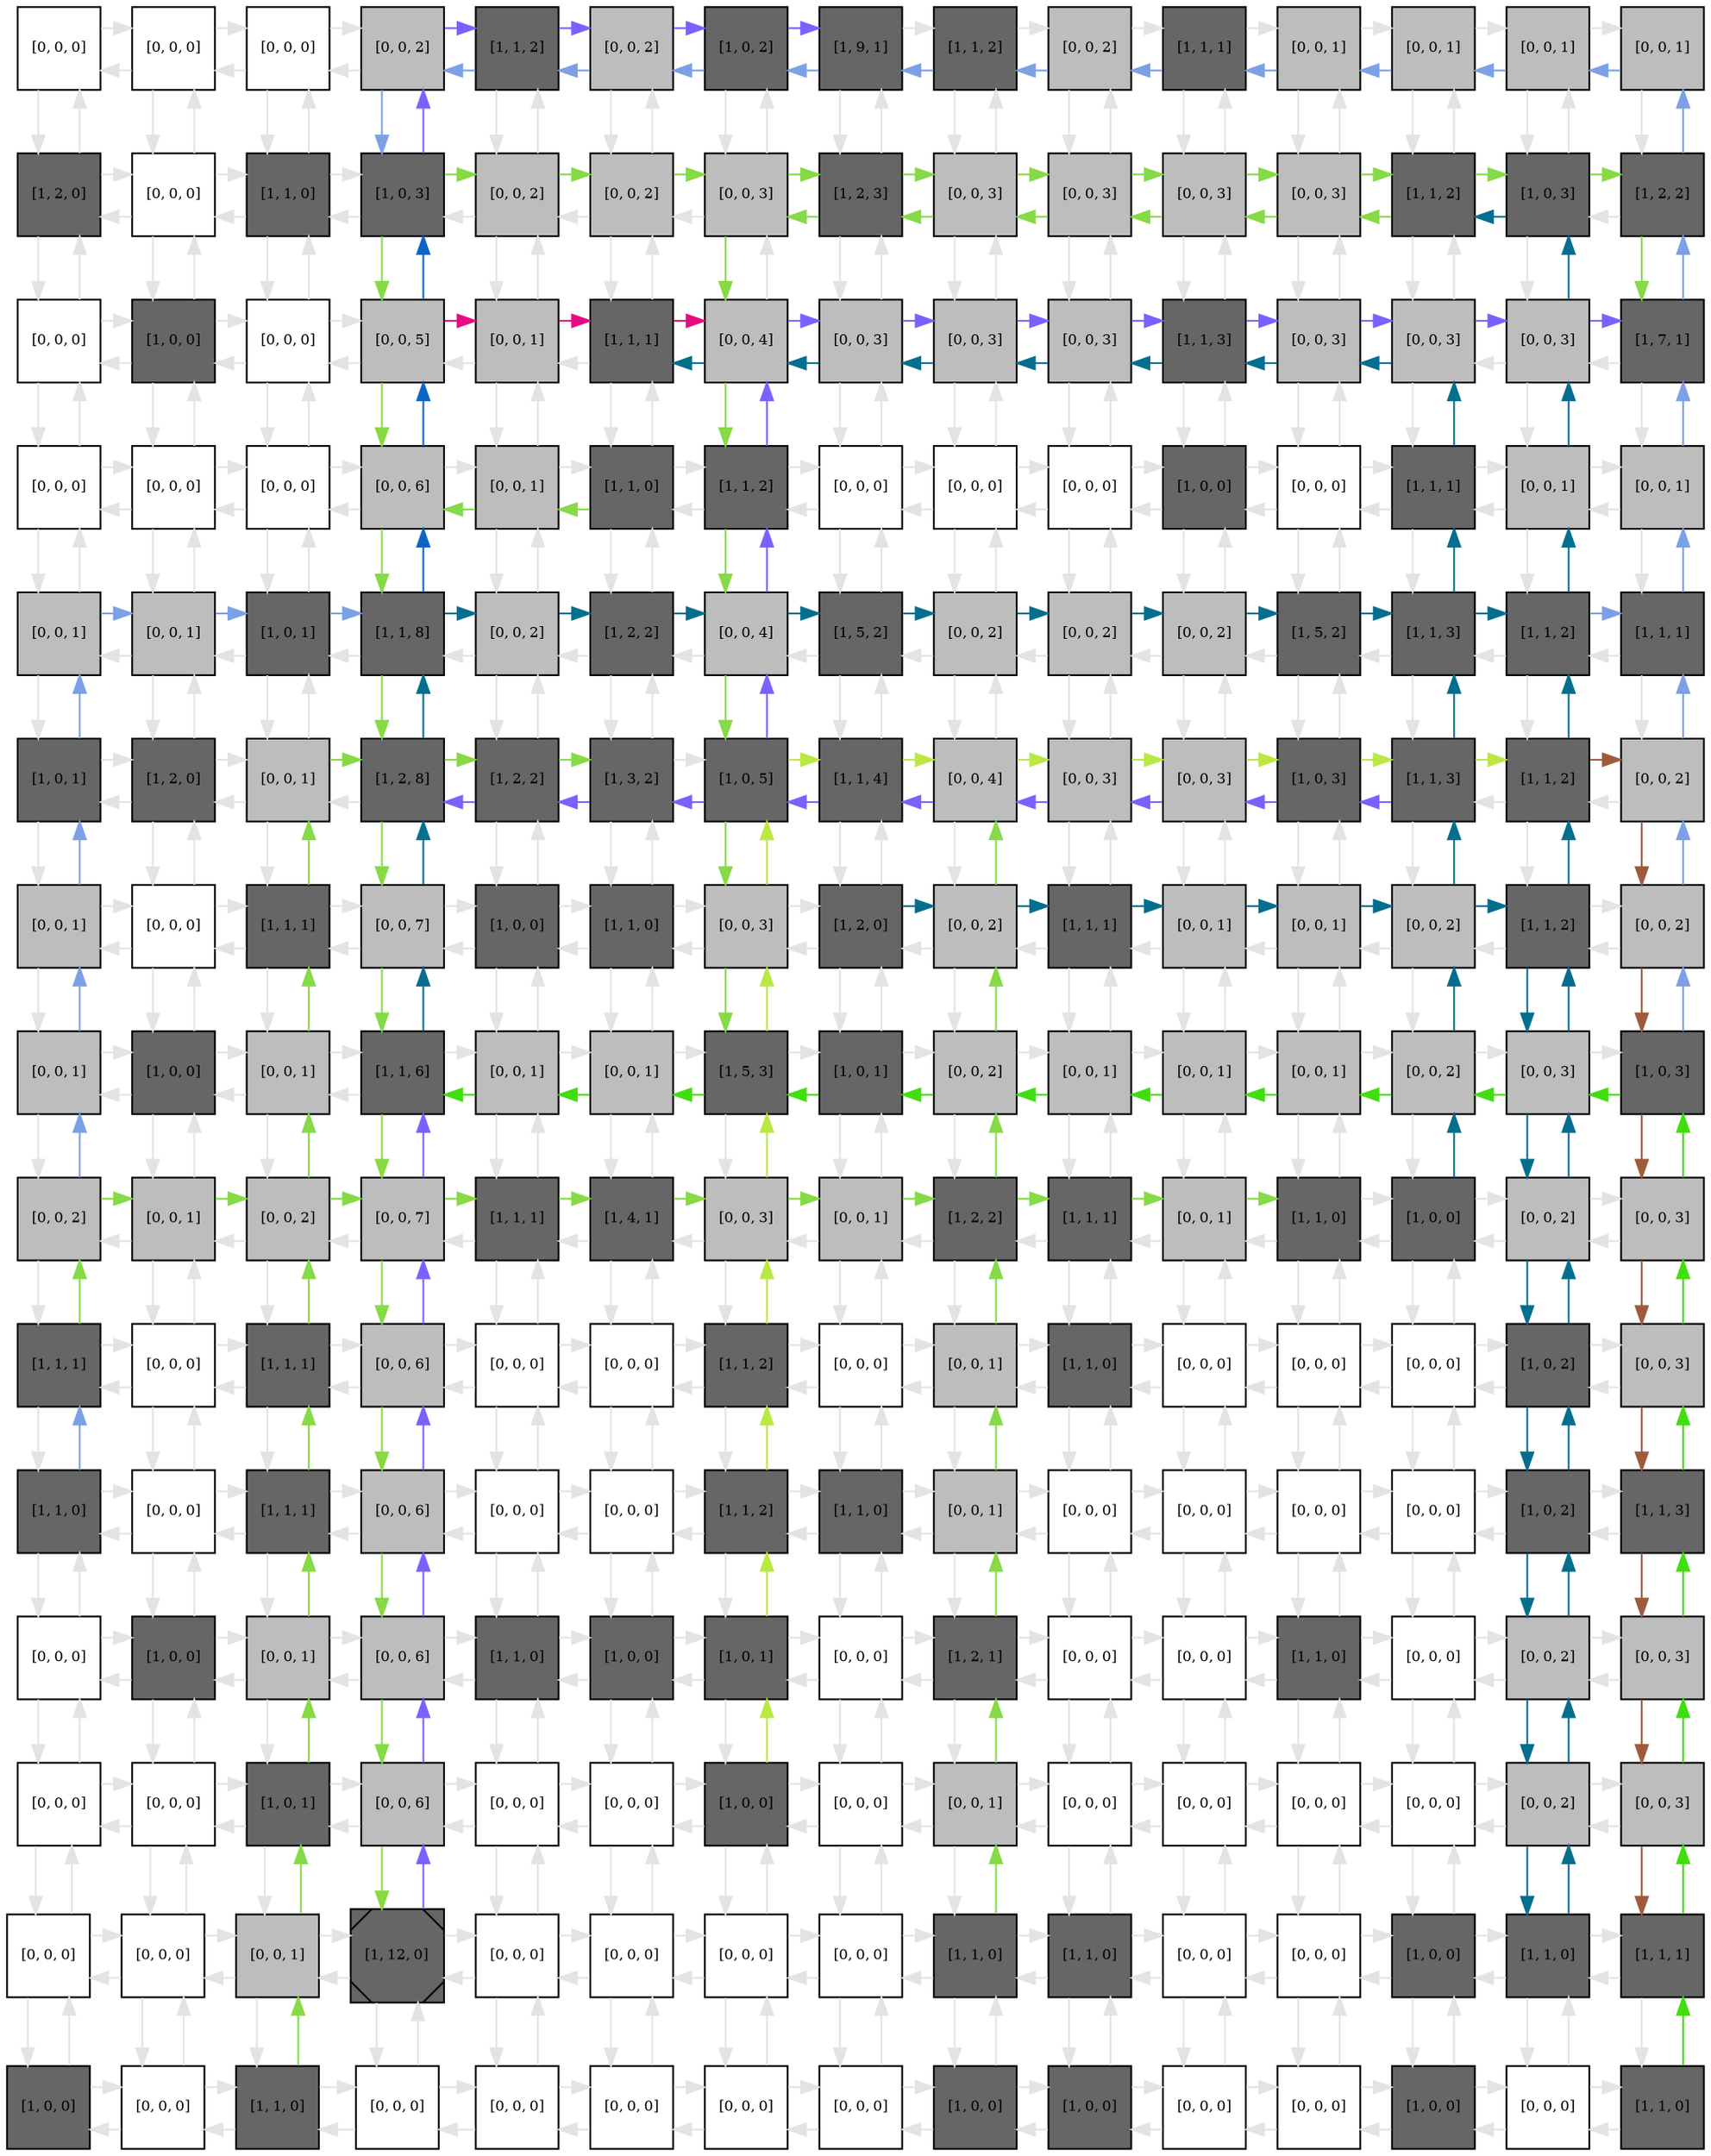 digraph layout  {
rankdir=TB;
splines=ortho;
node [fixedsize=false, style=filled, width="0.6"];
edge [constraint=false];
0 [fillcolor="#FFFFFF", fontsize=8, label="[0, 0, 0]", shape=square, tooltip="name: None,\nin_degree: 2,\nout_degree: 2"];
1 [fillcolor="#FFFFFF", fontsize=8, label="[0, 0, 0]", shape=square, tooltip="name: None,\nin_degree: 3,\nout_degree: 3"];
2 [fillcolor="#FFFFFF", fontsize=8, label="[0, 0, 0]", shape=square, tooltip="name: None,\nin_degree: 3,\nout_degree: 3"];
3 [fillcolor="#bdbdbd", fontsize=8, label="[0, 0, 2]", shape=square, tooltip="name: None,\nin_degree: 3,\nout_degree: 3"];
4 [fillcolor="#666666", fontsize=8, label="[1, 1, 2]", shape=square, tooltip="name:  HOS3 ,\nin_degree: 3,\nout_degree: 3"];
5 [fillcolor="#bdbdbd", fontsize=8, label="[0, 0, 2]", shape=square, tooltip="name: None,\nin_degree: 3,\nout_degree: 3"];
6 [fillcolor="#666666", fontsize=8, label="[1, 0, 2]", shape=square, tooltip="name:  CU2 ,\nin_degree: 3,\nout_degree: 3"];
7 [fillcolor="#666666", fontsize=8, label="[1, 9, 1]", shape=square, tooltip="name:  Apoptosis ,\nin_degree: 3,\nout_degree: 3"];
8 [fillcolor="#666666", fontsize=8, label="[1, 1, 2]", shape=square, tooltip="name:  MMI1 ,\nin_degree: 3,\nout_degree: 3"];
9 [fillcolor="#bdbdbd", fontsize=8, label="[0, 0, 2]", shape=square, tooltip="name: None,\nin_degree: 3,\nout_degree: 3"];
10 [fillcolor="#666666", fontsize=8, label="[1, 1, 1]", shape=square, tooltip="name:  EMC4 ,\nin_degree: 3,\nout_degree: 3"];
11 [fillcolor="#bdbdbd", fontsize=8, label="[0, 0, 1]", shape=square, tooltip="name: None,\nin_degree: 3,\nout_degree: 3"];
12 [fillcolor="#bdbdbd", fontsize=8, label="[0, 0, 1]", shape=square, tooltip="name: None,\nin_degree: 3,\nout_degree: 3"];
13 [fillcolor="#bdbdbd", fontsize=8, label="[0, 0, 1]", shape=square, tooltip="name: None,\nin_degree: 3,\nout_degree: 3"];
14 [fillcolor="#bdbdbd", fontsize=8, label="[0, 0, 1]", shape=square, tooltip="name: None,\nin_degree: 2,\nout_degree: 2"];
15 [fillcolor="#666666", fontsize=8, label="[1, 2, 0]", shape=square, tooltip="name:  STM1-NUC ,\nin_degree: 3,\nout_degree: 3"];
16 [fillcolor="#FFFFFF", fontsize=8, label="[0, 0, 0]", shape=square, tooltip="name: None,\nin_degree: 4,\nout_degree: 4"];
17 [fillcolor="#666666", fontsize=8, label="[1, 1, 0]", shape=square, tooltip="name:  STM1-CYT ,\nin_degree: 4,\nout_degree: 4"];
18 [fillcolor="#666666", fontsize=8, label="[1, 0, 3]", shape=square, tooltip="name:  Salt ,\nin_degree: 4,\nout_degree: 4"];
19 [fillcolor="#bdbdbd", fontsize=8, label="[0, 0, 2]", shape=square, tooltip="name: None,\nin_degree: 4,\nout_degree: 4"];
20 [fillcolor="#bdbdbd", fontsize=8, label="[0, 0, 2]", shape=square, tooltip="name: None,\nin_degree: 4,\nout_degree: 4"];
21 [fillcolor="#bdbdbd", fontsize=8, label="[0, 0, 3]", shape=square, tooltip="name: None,\nin_degree: 4,\nout_degree: 4"];
22 [fillcolor="#666666", fontsize=8, label="[1, 2, 3]", shape=square, tooltip="name:  CAMP ,\nin_degree: 4,\nout_degree: 4"];
23 [fillcolor="#bdbdbd", fontsize=8, label="[0, 0, 3]", shape=square, tooltip="name: None,\nin_degree: 4,\nout_degree: 4"];
24 [fillcolor="#bdbdbd", fontsize=8, label="[0, 0, 3]", shape=square, tooltip="name: None,\nin_degree: 4,\nout_degree: 4"];
25 [fillcolor="#bdbdbd", fontsize=8, label="[0, 0, 3]", shape=square, tooltip="name: None,\nin_degree: 4,\nout_degree: 4"];
26 [fillcolor="#bdbdbd", fontsize=8, label="[0, 0, 3]", shape=square, tooltip="name: None,\nin_degree: 4,\nout_degree: 4"];
27 [fillcolor="#666666", fontsize=8, label="[1, 1, 2]", shape=square, tooltip="name:  SDP1 ,\nin_degree: 4,\nout_degree: 4"];
28 [fillcolor="#666666", fontsize=8, label="[1, 0, 3]", shape=square, tooltip="name: RedActinDyn,\nin_degree: 4,\nout_degree: 4"];
29 [fillcolor="#666666", fontsize=8, label="[1, 2, 2]", shape=square, tooltip="name:  CytC-CYT ,\nin_degree: 3,\nout_degree: 3"];
30 [fillcolor="#FFFFFF", fontsize=8, label="[0, 0, 0]", shape=square, tooltip="name: None,\nin_degree: 3,\nout_degree: 3"];
31 [fillcolor="#666666", fontsize=8, label="[1, 0, 0]", shape=square, tooltip="name: CPR3,\nin_degree: 4,\nout_degree: 4"];
32 [fillcolor="#FFFFFF", fontsize=8, label="[0, 0, 0]", shape=square, tooltip="name: None,\nin_degree: 4,\nout_degree: 4"];
33 [fillcolor="#bdbdbd", fontsize=8, label="[0, 0, 5]", shape=square, tooltip="name: None,\nin_degree: 4,\nout_degree: 4"];
34 [fillcolor="#bdbdbd", fontsize=8, label="[0, 0, 1]", shape=square, tooltip="name: None,\nin_degree: 4,\nout_degree: 4"];
35 [fillcolor="#666666", fontsize=8, label="[1, 1, 1]", shape=square, tooltip="name:  RPD3 ,\nin_degree: 4,\nout_degree: 4"];
36 [fillcolor="#bdbdbd", fontsize=8, label="[0, 0, 4]", shape=square, tooltip="name: None,\nin_degree: 4,\nout_degree: 4"];
37 [fillcolor="#bdbdbd", fontsize=8, label="[0, 0, 3]", shape=square, tooltip="name: None,\nin_degree: 4,\nout_degree: 4"];
38 [fillcolor="#bdbdbd", fontsize=8, label="[0, 0, 3]", shape=square, tooltip="name: None,\nin_degree: 4,\nout_degree: 4"];
39 [fillcolor="#bdbdbd", fontsize=8, label="[0, 0, 3]", shape=square, tooltip="name: None,\nin_degree: 4,\nout_degree: 4"];
40 [fillcolor="#666666", fontsize=8, label="[1, 1, 3]", shape=square, tooltip="name:  SOD2 ,\nin_degree: 4,\nout_degree: 4"];
41 [fillcolor="#bdbdbd", fontsize=8, label="[0, 0, 3]", shape=square, tooltip="name: None,\nin_degree: 4,\nout_degree: 4"];
42 [fillcolor="#bdbdbd", fontsize=8, label="[0, 0, 3]", shape=square, tooltip="name: None,\nin_degree: 4,\nout_degree: 4"];
43 [fillcolor="#bdbdbd", fontsize=8, label="[0, 0, 3]", shape=square, tooltip="name: None,\nin_degree: 4,\nout_degree: 4"];
44 [fillcolor="#666666", fontsize=8, label="[1, 7, 1]", shape=square, tooltip="name:  YCA1 ,\nin_degree: 3,\nout_degree: 3"];
45 [fillcolor="#FFFFFF", fontsize=8, label="[0, 0, 0]", shape=square, tooltip="name: None,\nin_degree: 3,\nout_degree: 3"];
46 [fillcolor="#FFFFFF", fontsize=8, label="[0, 0, 0]", shape=square, tooltip="name: None,\nin_degree: 4,\nout_degree: 4"];
47 [fillcolor="#FFFFFF", fontsize=8, label="[0, 0, 0]", shape=square, tooltip="name: None,\nin_degree: 4,\nout_degree: 4"];
48 [fillcolor="#bdbdbd", fontsize=8, label="[0, 0, 6]", shape=square, tooltip="name: None,\nin_degree: 4,\nout_degree: 4"];
49 [fillcolor="#bdbdbd", fontsize=8, label="[0, 0, 1]", shape=square, tooltip="name: None,\nin_degree: 4,\nout_degree: 4"];
50 [fillcolor="#666666", fontsize=8, label="[1, 1, 0]", shape=square, tooltip="name:  DesCyclinCCDK8 ,\nin_degree: 4,\nout_degree: 4"];
51 [fillcolor="#666666", fontsize=8, label="[1, 1, 2]", shape=square, tooltip="name:  PTP2 ,\nin_degree: 4,\nout_degree: 4"];
52 [fillcolor="#FFFFFF", fontsize=8, label="[0, 0, 0]", shape=square, tooltip="name: None,\nin_degree: 4,\nout_degree: 4"];
53 [fillcolor="#FFFFFF", fontsize=8, label="[0, 0, 0]", shape=square, tooltip="name: None,\nin_degree: 4,\nout_degree: 4"];
54 [fillcolor="#FFFFFF", fontsize=8, label="[0, 0, 0]", shape=square, tooltip="name: None,\nin_degree: 4,\nout_degree: 4"];
55 [fillcolor="#666666", fontsize=8, label="[1, 0, 0]", shape=square, tooltip="name: H2O2,\nin_degree: 4,\nout_degree: 4"];
56 [fillcolor="#FFFFFF", fontsize=8, label="[0, 0, 0]", shape=square, tooltip="name: None,\nin_degree: 4,\nout_degree: 4"];
57 [fillcolor="#666666", fontsize=8, label="[1, 1, 1]", shape=square, tooltip="name:  AIF1-NUC ,\nin_degree: 4,\nout_degree: 4"];
58 [fillcolor="#bdbdbd", fontsize=8, label="[0, 0, 1]", shape=square, tooltip="name: None,\nin_degree: 4,\nout_degree: 4"];
59 [fillcolor="#bdbdbd", fontsize=8, label="[0, 0, 1]", shape=square, tooltip="name: None,\nin_degree: 3,\nout_degree: 3"];
60 [fillcolor="#bdbdbd", fontsize=8, label="[0, 0, 1]", shape=square, tooltip="name: None,\nin_degree: 3,\nout_degree: 3"];
61 [fillcolor="#bdbdbd", fontsize=8, label="[0, 0, 1]", shape=square, tooltip="name: None,\nin_degree: 4,\nout_degree: 4"];
62 [fillcolor="#666666", fontsize=8, label="[1, 0, 1]", shape=square, tooltip="name:  CPR3 ,\nin_degree: 4,\nout_degree: 4"];
63 [fillcolor="#666666", fontsize=8, label="[1, 1, 8]", shape=square, tooltip="name:  NDI1 ,\nin_degree: 4,\nout_degree: 4"];
64 [fillcolor="#bdbdbd", fontsize=8, label="[0, 0, 2]", shape=square, tooltip="name: None,\nin_degree: 4,\nout_degree: 4"];
65 [fillcolor="#666666", fontsize=8, label="[1, 2, 2]", shape=square, tooltip="name:  ROS-MT ,\nin_degree: 4,\nout_degree: 4"];
66 [fillcolor="#bdbdbd", fontsize=8, label="[0, 0, 4]", shape=square, tooltip="name: None,\nin_degree: 4,\nout_degree: 4"];
67 [fillcolor="#666666", fontsize=8, label="[1, 5, 2]", shape=square, tooltip="name:  MT-Frag ,\nin_degree: 4,\nout_degree: 4"];
68 [fillcolor="#bdbdbd", fontsize=8, label="[0, 0, 2]", shape=square, tooltip="name: None,\nin_degree: 4,\nout_degree: 4"];
69 [fillcolor="#bdbdbd", fontsize=8, label="[0, 0, 2]", shape=square, tooltip="name: None,\nin_degree: 4,\nout_degree: 4"];
70 [fillcolor="#bdbdbd", fontsize=8, label="[0, 0, 2]", shape=square, tooltip="name: None,\nin_degree: 4,\nout_degree: 4"];
71 [fillcolor="#666666", fontsize=8, label="[1, 5, 2]", shape=square, tooltip="name:  H2B ,\nin_degree: 4,\nout_degree: 4"];
72 [fillcolor="#666666", fontsize=8, label="[1, 1, 3]", shape=square, tooltip="name:  NUC1-NUC ,\nin_degree: 4,\nout_degree: 4"];
73 [fillcolor="#666666", fontsize=8, label="[1, 1, 2]", shape=square, tooltip="name:  BIR1 ,\nin_degree: 4,\nout_degree: 4"];
74 [fillcolor="#666666", fontsize=8, label="[1, 1, 1]", shape=square, tooltip="name:  KAP123 ,\nin_degree: 3,\nout_degree: 3"];
75 [fillcolor="#666666", fontsize=8, label="[1, 0, 1]", shape=square, tooltip="name: AbnormalTelomer,\nin_degree: 3,\nout_degree: 3"];
76 [fillcolor="#666666", fontsize=8, label="[1, 2, 0]", shape=square, tooltip="name:  RLM1 ,\nin_degree: 4,\nout_degree: 4"];
77 [fillcolor="#bdbdbd", fontsize=8, label="[0, 0, 1]", shape=square, tooltip="name: None,\nin_degree: 4,\nout_degree: 4"];
78 [fillcolor="#666666", fontsize=8, label="[1, 2, 8]", shape=square, tooltip="name:  CytC-MT ,\nin_degree: 4,\nout_degree: 4"];
79 [fillcolor="#666666", fontsize=8, label="[1, 2, 2]", shape=square, tooltip="name:  DNA-Frag ,\nin_degree: 4,\nout_degree: 4"];
80 [fillcolor="#666666", fontsize=8, label="[1, 3, 2]", shape=square, tooltip="name:  HOG1 ,\nin_degree: 4,\nout_degree: 4"];
81 [fillcolor="#666666", fontsize=8, label="[1, 0, 5]", shape=square, tooltip="name:  HK ,\nin_degree: 4,\nout_degree: 4"];
82 [fillcolor="#666666", fontsize=8, label="[1, 1, 4]", shape=square, tooltip="name:  MCD1-MT ,\nin_degree: 4,\nout_degree: 4"];
83 [fillcolor="#bdbdbd", fontsize=8, label="[0, 0, 4]", shape=square, tooltip="name: None,\nin_degree: 4,\nout_degree: 4"];
84 [fillcolor="#bdbdbd", fontsize=8, label="[0, 0, 3]", shape=square, tooltip="name: None,\nin_degree: 4,\nout_degree: 4"];
85 [fillcolor="#bdbdbd", fontsize=8, label="[0, 0, 3]", shape=square, tooltip="name: None,\nin_degree: 4,\nout_degree: 4"];
86 [fillcolor="#666666", fontsize=8, label="[1, 0, 3]", shape=square, tooltip="name: Mating,\nin_degree: 4,\nout_degree: 4"];
87 [fillcolor="#666666", fontsize=8, label="[1, 1, 3]", shape=square, tooltip="name:  CDC48 ,\nin_degree: 4,\nout_degree: 4"];
88 [fillcolor="#666666", fontsize=8, label="[1, 1, 2]", shape=square, tooltip="name:  MEC1 ,\nin_degree: 4,\nout_degree: 4"];
89 [fillcolor="#bdbdbd", fontsize=8, label="[0, 0, 2]", shape=square, tooltip="name: None,\nin_degree: 3,\nout_degree: 3"];
90 [fillcolor="#bdbdbd", fontsize=8, label="[0, 0, 1]", shape=square, tooltip="name: None,\nin_degree: 3,\nout_degree: 3"];
91 [fillcolor="#FFFFFF", fontsize=8, label="[0, 0, 0]", shape=square, tooltip="name: None,\nin_degree: 4,\nout_degree: 4"];
92 [fillcolor="#666666", fontsize=8, label="[1, 1, 1]", shape=square, tooltip="name:  Protosom ,\nin_degree: 4,\nout_degree: 4"];
93 [fillcolor="#bdbdbd", fontsize=8, label="[0, 0, 7]", shape=square, tooltip="name: None,\nin_degree: 4,\nout_degree: 4"];
94 [fillcolor="#666666", fontsize=8, label="[1, 0, 0]", shape=square, tooltip="name:  H2O2 ,\nin_degree: 4,\nout_degree: 4"];
95 [fillcolor="#666666", fontsize=8, label="[1, 1, 0]", shape=square, tooltip="name:  SNO1 ,\nin_degree: 4,\nout_degree: 4"];
96 [fillcolor="#bdbdbd", fontsize=8, label="[0, 0, 3]", shape=square, tooltip="name: None,\nin_degree: 4,\nout_degree: 4"];
97 [fillcolor="#666666", fontsize=8, label="[1, 2, 0]", shape=square, tooltip="name:  PKA ,\nin_degree: 4,\nout_degree: 4"];
98 [fillcolor="#bdbdbd", fontsize=8, label="[0, 0, 2]", shape=square, tooltip="name: None,\nin_degree: 4,\nout_degree: 4"];
99 [fillcolor="#666666", fontsize=8, label="[1, 1, 1]", shape=square, tooltip="name:  AIF1-MT ,\nin_degree: 4,\nout_degree: 4"];
100 [fillcolor="#bdbdbd", fontsize=8, label="[0, 0, 1]", shape=square, tooltip="name: None,\nin_degree: 4,\nout_degree: 4"];
101 [fillcolor="#bdbdbd", fontsize=8, label="[0, 0, 1]", shape=square, tooltip="name: None,\nin_degree: 4,\nout_degree: 4"];
102 [fillcolor="#bdbdbd", fontsize=8, label="[0, 0, 2]", shape=square, tooltip="name: None,\nin_degree: 4,\nout_degree: 4"];
103 [fillcolor="#666666", fontsize=8, label="[1, 1, 2]", shape=square, tooltip="name:  SRO7 ,\nin_degree: 4,\nout_degree: 4"];
104 [fillcolor="#bdbdbd", fontsize=8, label="[0, 0, 2]", shape=square, tooltip="name: None,\nin_degree: 3,\nout_degree: 3"];
105 [fillcolor="#bdbdbd", fontsize=8, label="[0, 0, 1]", shape=square, tooltip="name: None,\nin_degree: 3,\nout_degree: 3"];
106 [fillcolor="#666666", fontsize=8, label="[1, 0, 0]", shape=square, tooltip="name: Adozelesin,\nin_degree: 4,\nout_degree: 4"];
107 [fillcolor="#bdbdbd", fontsize=8, label="[0, 0, 1]", shape=square, tooltip="name: None,\nin_degree: 4,\nout_degree: 4"];
108 [fillcolor="#666666", fontsize=8, label="[1, 1, 6]", shape=square, tooltip="name:  NMA111-NUC ,\nin_degree: 4,\nout_degree: 4"];
109 [fillcolor="#bdbdbd", fontsize=8, label="[0, 0, 1]", shape=square, tooltip="name: None,\nin_degree: 4,\nout_degree: 4"];
110 [fillcolor="#bdbdbd", fontsize=8, label="[0, 0, 1]", shape=square, tooltip="name: None,\nin_degree: 4,\nout_degree: 4"];
111 [fillcolor="#666666", fontsize=8, label="[1, 5, 3]", shape=square, tooltip="name:  SLT2 ,\nin_degree: 4,\nout_degree: 4"];
112 [fillcolor="#666666", fontsize=8, label="[1, 0, 1]", shape=square, tooltip="name:  AceticAcid ,\nin_degree: 4,\nout_degree: 4"];
113 [fillcolor="#bdbdbd", fontsize=8, label="[0, 0, 2]", shape=square, tooltip="name: None,\nin_degree: 4,\nout_degree: 4"];
114 [fillcolor="#bdbdbd", fontsize=8, label="[0, 0, 1]", shape=square, tooltip="name: None,\nin_degree: 4,\nout_degree: 4"];
115 [fillcolor="#bdbdbd", fontsize=8, label="[0, 0, 1]", shape=square, tooltip="name: None,\nin_degree: 4,\nout_degree: 4"];
116 [fillcolor="#bdbdbd", fontsize=8, label="[0, 0, 1]", shape=square, tooltip="name: None,\nin_degree: 4,\nout_degree: 4"];
117 [fillcolor="#bdbdbd", fontsize=8, label="[0, 0, 2]", shape=square, tooltip="name: None,\nin_degree: 4,\nout_degree: 4"];
118 [fillcolor="#bdbdbd", fontsize=8, label="[0, 0, 3]", shape=square, tooltip="name: None,\nin_degree: 4,\nout_degree: 4"];
119 [fillcolor="#666666", fontsize=8, label="[1, 0, 3]", shape=square, tooltip="name: Stress,\nin_degree: 3,\nout_degree: 3"];
120 [fillcolor="#bdbdbd", fontsize=8, label="[0, 0, 2]", shape=square, tooltip="name: None,\nin_degree: 3,\nout_degree: 3"];
121 [fillcolor="#bdbdbd", fontsize=8, label="[0, 0, 1]", shape=square, tooltip="name: None,\nin_degree: 4,\nout_degree: 4"];
122 [fillcolor="#bdbdbd", fontsize=8, label="[0, 0, 2]", shape=square, tooltip="name: None,\nin_degree: 4,\nout_degree: 4"];
123 [fillcolor="#bdbdbd", fontsize=8, label="[0, 0, 7]", shape=square, tooltip="name: None,\nin_degree: 4,\nout_degree: 4"];
124 [fillcolor="#666666", fontsize=8, label="[1, 1, 1]", shape=square, tooltip="name:  SOD1 ,\nin_degree: 4,\nout_degree: 4"];
125 [fillcolor="#666666", fontsize=8, label="[1, 4, 1]", shape=square, tooltip="name:  MT-ALT ,\nin_degree: 4,\nout_degree: 4"];
126 [fillcolor="#bdbdbd", fontsize=8, label="[0, 0, 3]", shape=square, tooltip="name: None,\nin_degree: 4,\nout_degree: 4"];
127 [fillcolor="#bdbdbd", fontsize=8, label="[0, 0, 1]", shape=square, tooltip="name: None,\nin_degree: 4,\nout_degree: 4"];
128 [fillcolor="#666666", fontsize=8, label="[1, 2, 2]", shape=square, tooltip="name:  AdenylateCyclase ,\nin_degree: 4,\nout_degree: 4"];
129 [fillcolor="#666666", fontsize=8, label="[1, 1, 1]", shape=square, tooltip="name:  FIS1 ,\nin_degree: 4,\nout_degree: 4"];
130 [fillcolor="#bdbdbd", fontsize=8, label="[0, 0, 1]", shape=square, tooltip="name: None,\nin_degree: 4,\nout_degree: 4"];
131 [fillcolor="#666666", fontsize=8, label="[1, 1, 0]", shape=square, tooltip="name:  MCD1-NUC ,\nin_degree: 4,\nout_degree: 4"];
132 [fillcolor="#666666", fontsize=8, label="[1, 0, 0]", shape=square, tooltip="name:  Stress ,\nin_degree: 4,\nout_degree: 4"];
133 [fillcolor="#bdbdbd", fontsize=8, label="[0, 0, 2]", shape=square, tooltip="name: None,\nin_degree: 4,\nout_degree: 4"];
134 [fillcolor="#bdbdbd", fontsize=8, label="[0, 0, 3]", shape=square, tooltip="name: None,\nin_degree: 3,\nout_degree: 3"];
135 [fillcolor="#666666", fontsize=8, label="[1, 1, 1]", shape=square, tooltip="name:  ESP1 ,\nin_degree: 3,\nout_degree: 3"];
136 [fillcolor="#FFFFFF", fontsize=8, label="[0, 0, 0]", shape=square, tooltip="name: None,\nin_degree: 4,\nout_degree: 4"];
137 [fillcolor="#666666", fontsize=8, label="[1, 1, 1]", shape=square, tooltip="name:  HOG1-Dep ,\nin_degree: 4,\nout_degree: 4"];
138 [fillcolor="#bdbdbd", fontsize=8, label="[0, 0, 6]", shape=square, tooltip="name: None,\nin_degree: 4,\nout_degree: 4"];
139 [fillcolor="#FFFFFF", fontsize=8, label="[0, 0, 0]", shape=square, tooltip="name: None,\nin_degree: 4,\nout_degree: 4"];
140 [fillcolor="#FFFFFF", fontsize=8, label="[0, 0, 0]", shape=square, tooltip="name: None,\nin_degree: 4,\nout_degree: 4"];
141 [fillcolor="#666666", fontsize=8, label="[1, 1, 2]", shape=square, tooltip="name:  TOR1 ,\nin_degree: 4,\nout_degree: 4"];
142 [fillcolor="#FFFFFF", fontsize=8, label="[0, 0, 0]", shape=square, tooltip="name: None,\nin_degree: 4,\nout_degree: 4"];
143 [fillcolor="#bdbdbd", fontsize=8, label="[0, 0, 1]", shape=square, tooltip="name: None,\nin_degree: 4,\nout_degree: 4"];
144 [fillcolor="#666666", fontsize=8, label="[1, 1, 0]", shape=square, tooltip="name:  MAPK ,\nin_degree: 4,\nout_degree: 4"];
145 [fillcolor="#FFFFFF", fontsize=8, label="[0, 0, 0]", shape=square, tooltip="name: None,\nin_degree: 4,\nout_degree: 4"];
146 [fillcolor="#FFFFFF", fontsize=8, label="[0, 0, 0]", shape=square, tooltip="name: None,\nin_degree: 4,\nout_degree: 4"];
147 [fillcolor="#FFFFFF", fontsize=8, label="[0, 0, 0]", shape=square, tooltip="name: None,\nin_degree: 4,\nout_degree: 4"];
148 [fillcolor="#666666", fontsize=8, label="[1, 0, 2]", shape=square, tooltip="name: AceticAcid,\nin_degree: 4,\nout_degree: 4"];
149 [fillcolor="#bdbdbd", fontsize=8, label="[0, 0, 3]", shape=square, tooltip="name: None,\nin_degree: 3,\nout_degree: 3"];
150 [fillcolor="#666666", fontsize=8, label="[1, 1, 0]", shape=square, tooltip="name:  NUC1-MT ,\nin_degree: 3,\nout_degree: 3"];
151 [fillcolor="#FFFFFF", fontsize=8, label="[0, 0, 0]", shape=square, tooltip="name: None,\nin_degree: 4,\nout_degree: 4"];
152 [fillcolor="#666666", fontsize=8, label="[1, 1, 1]", shape=square, tooltip="name:  SVF1 ,\nin_degree: 4,\nout_degree: 4"];
153 [fillcolor="#bdbdbd", fontsize=8, label="[0, 0, 6]", shape=square, tooltip="name: None,\nin_degree: 4,\nout_degree: 4"];
154 [fillcolor="#FFFFFF", fontsize=8, label="[0, 0, 0]", shape=square, tooltip="name: None,\nin_degree: 4,\nout_degree: 4"];
155 [fillcolor="#FFFFFF", fontsize=8, label="[0, 0, 0]", shape=square, tooltip="name: None,\nin_degree: 4,\nout_degree: 4"];
156 [fillcolor="#666666", fontsize=8, label="[1, 1, 2]", shape=square, tooltip="name:  FVY10 ,\nin_degree: 4,\nout_degree: 4"];
157 [fillcolor="#666666", fontsize=8, label="[1, 1, 0]", shape=square, tooltip="name:  MDV1 ,\nin_degree: 4,\nout_degree: 4"];
158 [fillcolor="#bdbdbd", fontsize=8, label="[0, 0, 1]", shape=square, tooltip="name: None,\nin_degree: 4,\nout_degree: 4"];
159 [fillcolor="#FFFFFF", fontsize=8, label="[0, 0, 0]", shape=square, tooltip="name: None,\nin_degree: 4,\nout_degree: 4"];
160 [fillcolor="#FFFFFF", fontsize=8, label="[0, 0, 0]", shape=square, tooltip="name: None,\nin_degree: 4,\nout_degree: 4"];
161 [fillcolor="#FFFFFF", fontsize=8, label="[0, 0, 0]", shape=square, tooltip="name: None,\nin_degree: 4,\nout_degree: 4"];
162 [fillcolor="#FFFFFF", fontsize=8, label="[0, 0, 0]", shape=square, tooltip="name: None,\nin_degree: 4,\nout_degree: 4"];
163 [fillcolor="#666666", fontsize=8, label="[1, 0, 2]", shape=square, tooltip="name: CU2,\nin_degree: 4,\nout_degree: 4"];
164 [fillcolor="#666666", fontsize=8, label="[1, 1, 3]", shape=square, tooltip="name:  STE20-CYT ,\nin_degree: 3,\nout_degree: 3"];
165 [fillcolor="#FFFFFF", fontsize=8, label="[0, 0, 0]", shape=square, tooltip="name: None,\nin_degree: 3,\nout_degree: 3"];
166 [fillcolor="#666666", fontsize=8, label="[1, 0, 0]", shape=square, tooltip="name: HK,\nin_degree: 4,\nout_degree: 4"];
167 [fillcolor="#bdbdbd", fontsize=8, label="[0, 0, 1]", shape=square, tooltip="name: None,\nin_degree: 4,\nout_degree: 4"];
168 [fillcolor="#bdbdbd", fontsize=8, label="[0, 0, 6]", shape=square, tooltip="name: None,\nin_degree: 4,\nout_degree: 4"];
169 [fillcolor="#666666", fontsize=8, label="[1, 1, 0]", shape=square, tooltip="name:  CDC6 ,\nin_degree: 4,\nout_degree: 4"];
170 [fillcolor="#666666", fontsize=8, label="[1, 0, 0]", shape=square, tooltip="name:  MG2 ,\nin_degree: 4,\nout_degree: 4"];
171 [fillcolor="#666666", fontsize=8, label="[1, 0, 1]", shape=square, tooltip="name:  RedActinDyn ,\nin_degree: 4,\nout_degree: 4"];
172 [fillcolor="#FFFFFF", fontsize=8, label="[0, 0, 0]", shape=square, tooltip="name: None,\nin_degree: 4,\nout_degree: 4"];
173 [fillcolor="#666666", fontsize=8, label="[1, 2, 1]", shape=square, tooltip="name:  RAS2 ,\nin_degree: 4,\nout_degree: 4"];
174 [fillcolor="#FFFFFF", fontsize=8, label="[0, 0, 0]", shape=square, tooltip="name: None,\nin_degree: 4,\nout_degree: 4"];
175 [fillcolor="#FFFFFF", fontsize=8, label="[0, 0, 0]", shape=square, tooltip="name: None,\nin_degree: 4,\nout_degree: 4"];
176 [fillcolor="#666666", fontsize=8, label="[1, 1, 0]", shape=square, tooltip="name:  DRE2_TAH18 ,\nin_degree: 4,\nout_degree: 4"];
177 [fillcolor="#FFFFFF", fontsize=8, label="[0, 0, 0]", shape=square, tooltip="name: None,\nin_degree: 4,\nout_degree: 4"];
178 [fillcolor="#bdbdbd", fontsize=8, label="[0, 0, 2]", shape=square, tooltip="name: None,\nin_degree: 4,\nout_degree: 4"];
179 [fillcolor="#bdbdbd", fontsize=8, label="[0, 0, 3]", shape=square, tooltip="name: None,\nin_degree: 3,\nout_degree: 3"];
180 [fillcolor="#FFFFFF", fontsize=8, label="[0, 0, 0]", shape=square, tooltip="name: None,\nin_degree: 3,\nout_degree: 3"];
181 [fillcolor="#FFFFFF", fontsize=8, label="[0, 0, 0]", shape=square, tooltip="name: None,\nin_degree: 4,\nout_degree: 4"];
182 [fillcolor="#666666", fontsize=8, label="[1, 0, 1]", shape=square, tooltip="name: MG2,\nin_degree: 4,\nout_degree: 4"];
183 [fillcolor="#bdbdbd", fontsize=8, label="[0, 0, 6]", shape=square, tooltip="name: None,\nin_degree: 4,\nout_degree: 4"];
184 [fillcolor="#FFFFFF", fontsize=8, label="[0, 0, 0]", shape=square, tooltip="name: None,\nin_degree: 4,\nout_degree: 4"];
185 [fillcolor="#FFFFFF", fontsize=8, label="[0, 0, 0]", shape=square, tooltip="name: None,\nin_degree: 4,\nout_degree: 4"];
186 [fillcolor="#666666", fontsize=8, label="[1, 0, 0]", shape=square, tooltip="name:  AbnormalTelomer ,\nin_degree: 4,\nout_degree: 4"];
187 [fillcolor="#FFFFFF", fontsize=8, label="[0, 0, 0]", shape=square, tooltip="name: None,\nin_degree: 4,\nout_degree: 4"];
188 [fillcolor="#bdbdbd", fontsize=8, label="[0, 0, 1]", shape=square, tooltip="name: None,\nin_degree: 4,\nout_degree: 4"];
189 [fillcolor="#FFFFFF", fontsize=8, label="[0, 0, 0]", shape=square, tooltip="name: None,\nin_degree: 4,\nout_degree: 4"];
190 [fillcolor="#FFFFFF", fontsize=8, label="[0, 0, 0]", shape=square, tooltip="name: None,\nin_degree: 4,\nout_degree: 4"];
191 [fillcolor="#FFFFFF", fontsize=8, label="[0, 0, 0]", shape=square, tooltip="name: None,\nin_degree: 4,\nout_degree: 4"];
192 [fillcolor="#FFFFFF", fontsize=8, label="[0, 0, 0]", shape=square, tooltip="name: None,\nin_degree: 4,\nout_degree: 4"];
193 [fillcolor="#bdbdbd", fontsize=8, label="[0, 0, 2]", shape=square, tooltip="name: None,\nin_degree: 4,\nout_degree: 4"];
194 [fillcolor="#bdbdbd", fontsize=8, label="[0, 0, 3]", shape=square, tooltip="name: None,\nin_degree: 3,\nout_degree: 3"];
195 [fillcolor="#FFFFFF", fontsize=8, label="[0, 0, 0]", shape=square, tooltip="name: None,\nin_degree: 3,\nout_degree: 3"];
196 [fillcolor="#FFFFFF", fontsize=8, label="[0, 0, 0]", shape=square, tooltip="name: None,\nin_degree: 4,\nout_degree: 4"];
197 [fillcolor="#bdbdbd", fontsize=8, label="[0, 0, 1]", shape=square, tooltip="name: None,\nin_degree: 4,\nout_degree: 4"];
198 [fillcolor="#666666", fontsize=8, label="[1, 12, 0]", shape=Msquare, tooltip="name:  ROS-CYT ,\nin_degree: 4,\nout_degree: 4"];
199 [fillcolor="#FFFFFF", fontsize=8, label="[0, 0, 0]", shape=square, tooltip="name: None,\nin_degree: 4,\nout_degree: 4"];
200 [fillcolor="#FFFFFF", fontsize=8, label="[0, 0, 0]", shape=square, tooltip="name: None,\nin_degree: 4,\nout_degree: 4"];
201 [fillcolor="#FFFFFF", fontsize=8, label="[0, 0, 0]", shape=square, tooltip="name: None,\nin_degree: 4,\nout_degree: 4"];
202 [fillcolor="#FFFFFF", fontsize=8, label="[0, 0, 0]", shape=square, tooltip="name: None,\nin_degree: 4,\nout_degree: 4"];
203 [fillcolor="#666666", fontsize=8, label="[1, 1, 0]", shape=square, tooltip="name:  Tat-D ,\nin_degree: 4,\nout_degree: 4"];
204 [fillcolor="#666666", fontsize=8, label="[1, 1, 0]", shape=square, tooltip="name:  STE20-NUC ,\nin_degree: 4,\nout_degree: 4"];
205 [fillcolor="#FFFFFF", fontsize=8, label="[0, 0, 0]", shape=square, tooltip="name: None,\nin_degree: 4,\nout_degree: 4"];
206 [fillcolor="#FFFFFF", fontsize=8, label="[0, 0, 0]", shape=square, tooltip="name: None,\nin_degree: 4,\nout_degree: 4"];
207 [fillcolor="#666666", fontsize=8, label="[1, 0, 0]", shape=square, tooltip="name: Heat,\nin_degree: 4,\nout_degree: 4"];
208 [fillcolor="#666666", fontsize=8, label="[1, 1, 0]", shape=square, tooltip="name:  MSN2-4 ,\nin_degree: 4,\nout_degree: 4"];
209 [fillcolor="#666666", fontsize=8, label="[1, 1, 1]", shape=square, tooltip="name:  POR1-2 ,\nin_degree: 3,\nout_degree: 3"];
210 [fillcolor="#666666", fontsize=8, label="[1, 0, 0]", shape=square, tooltip="name:  Adozelesin ,\nin_degree: 2,\nout_degree: 2"];
211 [fillcolor="#FFFFFF", fontsize=8, label="[0, 0, 0]", shape=square, tooltip="name: None,\nin_degree: 3,\nout_degree: 3"];
212 [fillcolor="#666666", fontsize=8, label="[1, 1, 0]", shape=square, tooltip="name:  PTP3 ,\nin_degree: 3,\nout_degree: 3"];
213 [fillcolor="#FFFFFF", fontsize=8, label="[0, 0, 0]", shape=square, tooltip="name: None,\nin_degree: 3,\nout_degree: 3"];
214 [fillcolor="#FFFFFF", fontsize=8, label="[0, 0, 0]", shape=square, tooltip="name: None,\nin_degree: 3,\nout_degree: 3"];
215 [fillcolor="#FFFFFF", fontsize=8, label="[0, 0, 0]", shape=square, tooltip="name: None,\nin_degree: 3,\nout_degree: 3"];
216 [fillcolor="#FFFFFF", fontsize=8, label="[0, 0, 0]", shape=square, tooltip="name: None,\nin_degree: 3,\nout_degree: 3"];
217 [fillcolor="#FFFFFF", fontsize=8, label="[0, 0, 0]", shape=square, tooltip="name: None,\nin_degree: 3,\nout_degree: 3"];
218 [fillcolor="#666666", fontsize=8, label="[1, 0, 0]", shape=square, tooltip="name:  Heat ,\nin_degree: 3,\nout_degree: 3"];
219 [fillcolor="#666666", fontsize=8, label="[1, 0, 0]", shape=square, tooltip="name: Salt,\nin_degree: 3,\nout_degree: 3"];
220 [fillcolor="#FFFFFF", fontsize=8, label="[0, 0, 0]", shape=square, tooltip="name: None,\nin_degree: 3,\nout_degree: 3"];
221 [fillcolor="#FFFFFF", fontsize=8, label="[0, 0, 0]", shape=square, tooltip="name: None,\nin_degree: 3,\nout_degree: 3"];
222 [fillcolor="#666666", fontsize=8, label="[1, 0, 0]", shape=square, tooltip="name:  Mating ,\nin_degree: 3,\nout_degree: 3"];
223 [fillcolor="#FFFFFF", fontsize=8, label="[0, 0, 0]", shape=square, tooltip="name: None,\nin_degree: 3,\nout_degree: 3"];
224 [fillcolor="#666666", fontsize=8, label="[1, 1, 0]", shape=square, tooltip="name:  NMA111-CYT ,\nin_degree: 2,\nout_degree: 2"];
0 -> 1  [color=grey89, style="penwidth(0.1)", tooltip=" ", weight=1];
0 -> 15  [color=grey89, style="penwidth(0.1)", tooltip=" ", weight=1];
1 -> 0  [color=grey89, style="penwidth(0.1)", tooltip=" ", weight=1];
1 -> 2  [color=grey89, style="penwidth(0.1)", tooltip=" ", weight=1];
1 -> 16  [color=grey89, style="penwidth(0.1)", tooltip=" ", weight=1];
2 -> 1  [color=grey89, style="penwidth(0.1)", tooltip=" ", weight=1];
2 -> 3  [color=grey89, style="penwidth(0.1)", tooltip=" ", weight=1];
2 -> 17  [color=grey89, style="penwidth(0.1)", tooltip=" ", weight=1];
3 -> 2  [color=grey89, style="penwidth(0.1)", tooltip=" ", weight=1];
3 -> 4  [color="#7A61FD", style="penwidth(0.1)", tooltip="198( ROS-CYT ) to 7( Apoptosis )", weight=1];
3 -> 18  [color="#7CA0E5", style="penwidth(0.1)", tooltip="10( EMC4 ) to 198( ROS-CYT )", weight=1];
4 -> 3  [color="#7CA0E5", style="penwidth(0.1)", tooltip="10( EMC4 ) to 198( ROS-CYT )", weight=1];
4 -> 5  [color="#7A61FD", style="penwidth(0.1)", tooltip="198( ROS-CYT ) to 7( Apoptosis )", weight=1];
4 -> 19  [color=grey89, style="penwidth(0.1)", tooltip=" ", weight=1];
5 -> 4  [color="#7CA0E5", style="penwidth(0.1)", tooltip="10( EMC4 ) to 198( ROS-CYT )", weight=1];
5 -> 6  [color="#7A61FD", style="penwidth(0.1)", tooltip="198( ROS-CYT ) to 7( Apoptosis )", weight=1];
5 -> 20  [color=grey89, style="penwidth(0.1)", tooltip=" ", weight=1];
6 -> 5  [color="#7CA0E5", style="penwidth(0.1)", tooltip="10( EMC4 ) to 198( ROS-CYT )", weight=1];
6 -> 7  [color="#7A61FD", style="penwidth(0.1)", tooltip="198( ROS-CYT ) to 7( Apoptosis )", weight=1];
6 -> 21  [color=grey89, style="penwidth(0.1)", tooltip=" ", weight=1];
7 -> 6  [color="#7CA0E5", style="penwidth(0.1)", tooltip="10( EMC4 ) to 198( ROS-CYT )", weight=1];
7 -> 8  [color=grey89, style="penwidth(0.1)", tooltip=" ", weight=1];
7 -> 22  [color=grey89, style="penwidth(0.1)", tooltip=" ", weight=1];
8 -> 7  [color="#7CA0E5", style="penwidth(0.1)", tooltip="10( EMC4 ) to 198( ROS-CYT )", weight=1];
8 -> 9  [color=grey89, style="penwidth(0.1)", tooltip=" ", weight=1];
8 -> 23  [color=grey89, style="penwidth(0.1)", tooltip=" ", weight=1];
9 -> 8  [color="#7CA0E5", style="penwidth(0.1)", tooltip="10( EMC4 ) to 198( ROS-CYT )", weight=1];
9 -> 10  [color=grey89, style="penwidth(0.1)", tooltip=" ", weight=1];
9 -> 24  [color=grey89, style="penwidth(0.1)", tooltip=" ", weight=1];
10 -> 9  [color="#7CA0E5", style="penwidth(0.1)", tooltip="10( EMC4 ) to 198( ROS-CYT )", weight=1];
10 -> 11  [color=grey89, style="penwidth(0.1)", tooltip=" ", weight=1];
10 -> 25  [color=grey89, style="penwidth(0.1)", tooltip=" ", weight=1];
11 -> 10  [color="#7CA0E5", style="penwidth(0.1)", tooltip="209( POR1-2 ) to 7( Apoptosis )", weight=1];
11 -> 12  [color=grey89, style="penwidth(0.1)", tooltip=" ", weight=1];
11 -> 26  [color=grey89, style="penwidth(0.1)", tooltip=" ", weight=1];
12 -> 11  [color="#7CA0E5", style="penwidth(0.1)", tooltip="209( POR1-2 ) to 7( Apoptosis )", weight=1];
12 -> 13  [color=grey89, style="penwidth(0.1)", tooltip=" ", weight=1];
12 -> 27  [color=grey89, style="penwidth(0.1)", tooltip=" ", weight=1];
13 -> 12  [color="#7CA0E5", style="penwidth(0.1)", tooltip="209( POR1-2 ) to 7( Apoptosis )", weight=1];
13 -> 14  [color=grey89, style="penwidth(0.1)", tooltip=" ", weight=1];
13 -> 28  [color=grey89, style="penwidth(0.1)", tooltip=" ", weight=1];
14 -> 13  [color="#7CA0E5", style="penwidth(0.1)", tooltip="209( POR1-2 ) to 7( Apoptosis )", weight=1];
14 -> 29  [color=grey89, style="penwidth(0.1)", tooltip=" ", weight=1];
15 -> 0  [color=grey89, style="penwidth(0.1)", tooltip=" ", weight=1];
15 -> 16  [color=grey89, style="penwidth(0.1)", tooltip=" ", weight=1];
15 -> 30  [color=grey89, style="penwidth(0.1)", tooltip=" ", weight=1];
16 -> 1  [color=grey89, style="penwidth(0.1)", tooltip=" ", weight=1];
16 -> 15  [color=grey89, style="penwidth(0.1)", tooltip=" ", weight=1];
16 -> 17  [color=grey89, style="penwidth(0.1)", tooltip=" ", weight=1];
16 -> 31  [color=grey89, style="penwidth(0.1)", tooltip=" ", weight=1];
17 -> 2  [color=grey89, style="penwidth(0.1)", tooltip=" ", weight=1];
17 -> 16  [color=grey89, style="penwidth(0.1)", tooltip=" ", weight=1];
17 -> 18  [color=grey89, style="penwidth(0.1)", tooltip=" ", weight=1];
17 -> 32  [color=grey89, style="penwidth(0.1)", tooltip=" ", weight=1];
18 -> 3  [color="#7A61FD", style="penwidth(0.1)", tooltip="198( ROS-CYT ) to 7( Apoptosis )", weight=1];
18 -> 17  [color=grey89, style="penwidth(0.1)", tooltip=" ", weight=1];
18 -> 19  [color="#85DA46", style="penwidth(0.1)", tooltip="18( Salt ) to 44( YCA1 )", weight=1];
18 -> 33  [color="#85DA46", style="penwidth(0.1)", tooltip="18( Salt ) to 198( ROS-CYT )", weight=1];
19 -> 4  [color=grey89, style="penwidth(0.1)", tooltip=" ", weight=1];
19 -> 18  [color=grey89, style="penwidth(0.1)", tooltip=" ", weight=1];
19 -> 20  [color="#85DA46", style="penwidth(0.1)", tooltip="18( Salt ) to 44( YCA1 )", weight=1];
19 -> 34  [color=grey89, style="penwidth(0.1)", tooltip=" ", weight=1];
20 -> 5  [color=grey89, style="penwidth(0.1)", tooltip=" ", weight=1];
20 -> 19  [color=grey89, style="penwidth(0.1)", tooltip=" ", weight=1];
20 -> 21  [color="#85DA46", style="penwidth(0.1)", tooltip="18( Salt ) to 44( YCA1 )", weight=1];
20 -> 35  [color=grey89, style="penwidth(0.1)", tooltip=" ", weight=1];
21 -> 6  [color=grey89, style="penwidth(0.1)", tooltip=" ", weight=1];
21 -> 20  [color=grey89, style="penwidth(0.1)", tooltip=" ", weight=1];
21 -> 22  [color="#85DA46", style="penwidth(0.1)", tooltip="18( Salt ) to 44( YCA1 )", weight=1];
21 -> 36  [color="#85DA46", style="penwidth(0.1)", tooltip="27( SDP1 ) to 111( SLT2 )", weight=1];
22 -> 7  [color=grey89, style="penwidth(0.1)", tooltip=" ", weight=1];
22 -> 21  [color="#85DA46", style="penwidth(0.1)", tooltip="27( SDP1 ) to 111( SLT2 )", weight=1];
22 -> 23  [color="#85DA46", style="penwidth(0.1)", tooltip="18( Salt ) to 44( YCA1 )", weight=1];
22 -> 37  [color=grey89, style="penwidth(0.1)", tooltip=" ", weight=1];
23 -> 8  [color=grey89, style="penwidth(0.1)", tooltip=" ", weight=1];
23 -> 22  [color="#85DA46", style="penwidth(0.1)", tooltip="27( SDP1 ) to 111( SLT2 )", weight=1];
23 -> 24  [color="#85DA46", style="penwidth(0.1)", tooltip="18( Salt ) to 44( YCA1 )", weight=1];
23 -> 38  [color=grey89, style="penwidth(0.1)", tooltip=" ", weight=1];
24 -> 9  [color=grey89, style="penwidth(0.1)", tooltip=" ", weight=1];
24 -> 23  [color="#85DA46", style="penwidth(0.1)", tooltip="27( SDP1 ) to 111( SLT2 )", weight=1];
24 -> 25  [color="#85DA46", style="penwidth(0.1)", tooltip="18( Salt ) to 44( YCA1 )", weight=1];
24 -> 39  [color=grey89, style="penwidth(0.1)", tooltip=" ", weight=1];
25 -> 10  [color=grey89, style="penwidth(0.1)", tooltip=" ", weight=1];
25 -> 24  [color="#85DA46", style="penwidth(0.1)", tooltip="27( SDP1 ) to 111( SLT2 )", weight=1];
25 -> 26  [color="#85DA46", style="penwidth(0.1)", tooltip="18( Salt ) to 44( YCA1 )", weight=1];
25 -> 40  [color=grey89, style="penwidth(0.1)", tooltip=" ", weight=1];
26 -> 11  [color=grey89, style="penwidth(0.1)", tooltip=" ", weight=1];
26 -> 25  [color="#85DA46", style="penwidth(0.1)", tooltip="27( SDP1 ) to 111( SLT2 )", weight=1];
26 -> 27  [color="#85DA46", style="penwidth(0.1)", tooltip="18( Salt ) to 44( YCA1 )", weight=1];
26 -> 41  [color=grey89, style="penwidth(0.1)", tooltip=" ", weight=1];
27 -> 12  [color=grey89, style="penwidth(0.1)", tooltip=" ", weight=1];
27 -> 26  [color="#85DA46", style="penwidth(0.1)", tooltip="27( SDP1 ) to 111( SLT2 )", weight=1];
27 -> 28  [color="#85DA46", style="penwidth(0.1)", tooltip="18( Salt ) to 44( YCA1 )", weight=1];
27 -> 42  [color=grey89, style="penwidth(0.1)", tooltip=" ", weight=1];
28 -> 13  [color=grey89, style="penwidth(0.1)", tooltip=" ", weight=1];
28 -> 27  [color="#046E8F", style="penwidth(0.1)", tooltip="208( MSN2-4 ) to 27( SDP1 )", weight=1];
28 -> 29  [color="#85DA46", style="penwidth(0.1)", tooltip="18( Salt ) to 44( YCA1 )", weight=1];
28 -> 43  [color=grey89, style="penwidth(0.1)", tooltip=" ", weight=1];
29 -> 14  [color="#7CA0E5", style="penwidth(0.1)", tooltip="209( POR1-2 ) to 7( Apoptosis )", weight=1];
29 -> 28  [color=grey89, style="penwidth(0.1)", tooltip=" ", weight=1];
29 -> 44  [color="#85DA46", style="penwidth(0.1)", tooltip="18( Salt ) to 44( YCA1 )", weight=1];
30 -> 15  [color=grey89, style="penwidth(0.1)", tooltip=" ", weight=1];
30 -> 31  [color=grey89, style="penwidth(0.1)", tooltip=" ", weight=1];
30 -> 45  [color=grey89, style="penwidth(0.1)", tooltip=" ", weight=1];
31 -> 16  [color=grey89, style="penwidth(0.1)", tooltip=" ", weight=1];
31 -> 30  [color=grey89, style="penwidth(0.1)", tooltip=" ", weight=1];
31 -> 32  [color=grey89, style="penwidth(0.1)", tooltip=" ", weight=1];
31 -> 46  [color=grey89, style="penwidth(0.1)", tooltip=" ", weight=1];
32 -> 17  [color=grey89, style="penwidth(0.1)", tooltip=" ", weight=1];
32 -> 31  [color=grey89, style="penwidth(0.1)", tooltip=" ", weight=1];
32 -> 33  [color=grey89, style="penwidth(0.1)", tooltip=" ", weight=1];
32 -> 47  [color=grey89, style="penwidth(0.1)", tooltip=" ", weight=1];
33 -> 18  [color="#0C65C5", style="penwidth(0.1)", tooltip="78( CytC-MT ) to 29( CytC-CYT )", weight=1];
33 -> 32  [color=grey89, style="penwidth(0.1)", tooltip=" ", weight=1];
33 -> 34  [color="#E50B82", style="penwidth(0.1)", tooltip="198( ROS-CYT ) to 44( YCA1 )", weight=1];
33 -> 48  [color="#85DA46", style="penwidth(0.1)", tooltip="18( Salt ) to 198( ROS-CYT )", weight=1];
34 -> 19  [color=grey89, style="penwidth(0.1)", tooltip=" ", weight=1];
34 -> 33  [color=grey89, style="penwidth(0.1)", tooltip=" ", weight=1];
34 -> 35  [color="#E50B82", style="penwidth(0.1)", tooltip="198( ROS-CYT ) to 44( YCA1 )", weight=1];
34 -> 49  [color=grey89, style="penwidth(0.1)", tooltip=" ", weight=1];
35 -> 20  [color=grey89, style="penwidth(0.1)", tooltip=" ", weight=1];
35 -> 34  [color=grey89, style="penwidth(0.1)", tooltip=" ", weight=1];
35 -> 36  [color="#E50B82", style="penwidth(0.1)", tooltip="198( ROS-CYT ) to 44( YCA1 )", weight=1];
35 -> 50  [color=grey89, style="penwidth(0.1)", tooltip=" ", weight=1];
36 -> 21  [color=grey89, style="penwidth(0.1)", tooltip=" ", weight=1];
36 -> 35  [color="#046E8F", style="penwidth(0.1)", tooltip="132( Stress ) to 35( RPD3 )", weight=1];
36 -> 37  [color="#7A61FD", style="penwidth(0.1)", tooltip="171( RedActinDyn ) to 44( YCA1 )", weight=1];
36 -> 51  [color="#85DA46", style="penwidth(0.1)", tooltip="27( SDP1 ) to 111( SLT2 )", weight=1];
37 -> 22  [color=grey89, style="penwidth(0.1)", tooltip=" ", weight=1];
37 -> 36  [color="#046E8F", style="penwidth(0.1)", tooltip="132( Stress ) to 35( RPD3 )", weight=1];
37 -> 38  [color="#7A61FD", style="penwidth(0.1)", tooltip="171( RedActinDyn ) to 44( YCA1 )", weight=1];
37 -> 52  [color=grey89, style="penwidth(0.1)", tooltip=" ", weight=1];
38 -> 23  [color=grey89, style="penwidth(0.1)", tooltip=" ", weight=1];
38 -> 37  [color="#046E8F", style="penwidth(0.1)", tooltip="132( Stress ) to 35( RPD3 )", weight=1];
38 -> 39  [color="#7A61FD", style="penwidth(0.1)", tooltip="171( RedActinDyn ) to 44( YCA1 )", weight=1];
38 -> 53  [color=grey89, style="penwidth(0.1)", tooltip=" ", weight=1];
39 -> 24  [color=grey89, style="penwidth(0.1)", tooltip=" ", weight=1];
39 -> 38  [color="#046E8F", style="penwidth(0.1)", tooltip="132( Stress ) to 35( RPD3 )", weight=1];
39 -> 40  [color="#7A61FD", style="penwidth(0.1)", tooltip="171( RedActinDyn ) to 44( YCA1 )", weight=1];
39 -> 54  [color=grey89, style="penwidth(0.1)", tooltip=" ", weight=1];
40 -> 25  [color=grey89, style="penwidth(0.1)", tooltip=" ", weight=1];
40 -> 39  [color="#046E8F", style="penwidth(0.1)", tooltip="132( Stress ) to 35( RPD3 )", weight=1];
40 -> 41  [color="#7A61FD", style="penwidth(0.1)", tooltip="171( RedActinDyn ) to 44( YCA1 )", weight=1];
40 -> 55  [color=grey89, style="penwidth(0.1)", tooltip=" ", weight=1];
41 -> 26  [color=grey89, style="penwidth(0.1)", tooltip=" ", weight=1];
41 -> 40  [color="#046E8F", style="penwidth(0.1)", tooltip="132( Stress ) to 35( RPD3 )", weight=1];
41 -> 42  [color="#7A61FD", style="penwidth(0.1)", tooltip="171( RedActinDyn ) to 44( YCA1 )", weight=1];
41 -> 56  [color=grey89, style="penwidth(0.1)", tooltip=" ", weight=1];
42 -> 27  [color=grey89, style="penwidth(0.1)", tooltip=" ", weight=1];
42 -> 41  [color="#046E8F", style="penwidth(0.1)", tooltip="132( Stress ) to 35( RPD3 )", weight=1];
42 -> 43  [color="#7A61FD", style="penwidth(0.1)", tooltip="171( RedActinDyn ) to 44( YCA1 )", weight=1];
42 -> 57  [color=grey89, style="penwidth(0.1)", tooltip=" ", weight=1];
43 -> 28  [color="#046E8F", style="penwidth(0.1)", tooltip="208( MSN2-4 ) to 27( SDP1 )", weight=1];
43 -> 42  [color=grey89, style="penwidth(0.1)", tooltip=" ", weight=1];
43 -> 44  [color="#7A61FD", style="penwidth(0.1)", tooltip="171( RedActinDyn ) to 44( YCA1 )", weight=1];
43 -> 58  [color=grey89, style="penwidth(0.1)", tooltip=" ", weight=1];
44 -> 29  [color="#7CA0E5", style="penwidth(0.1)", tooltip="209( POR1-2 ) to 7( Apoptosis )", weight=1];
44 -> 43  [color=grey89, style="penwidth(0.1)", tooltip=" ", weight=1];
44 -> 59  [color=grey89, style="penwidth(0.1)", tooltip=" ", weight=1];
45 -> 30  [color=grey89, style="penwidth(0.1)", tooltip=" ", weight=1];
45 -> 46  [color=grey89, style="penwidth(0.1)", tooltip=" ", weight=1];
45 -> 60  [color=grey89, style="penwidth(0.1)", tooltip=" ", weight=1];
46 -> 31  [color=grey89, style="penwidth(0.1)", tooltip=" ", weight=1];
46 -> 45  [color=grey89, style="penwidth(0.1)", tooltip=" ", weight=1];
46 -> 47  [color=grey89, style="penwidth(0.1)", tooltip=" ", weight=1];
46 -> 61  [color=grey89, style="penwidth(0.1)", tooltip=" ", weight=1];
47 -> 32  [color=grey89, style="penwidth(0.1)", tooltip=" ", weight=1];
47 -> 46  [color=grey89, style="penwidth(0.1)", tooltip=" ", weight=1];
47 -> 48  [color=grey89, style="penwidth(0.1)", tooltip=" ", weight=1];
47 -> 62  [color=grey89, style="penwidth(0.1)", tooltip=" ", weight=1];
48 -> 33  [color="#0C65C5", style="penwidth(0.1)", tooltip="78( CytC-MT ) to 29( CytC-CYT )", weight=1];
48 -> 47  [color=grey89, style="penwidth(0.1)", tooltip=" ", weight=1];
48 -> 49  [color=grey89, style="penwidth(0.1)", tooltip=" ", weight=1];
48 -> 63  [color="#85DA46", style="penwidth(0.1)", tooltip="18( Salt ) to 198( ROS-CYT )", weight=1];
49 -> 34  [color=grey89, style="penwidth(0.1)", tooltip=" ", weight=1];
49 -> 48  [color="#85DA46", style="penwidth(0.1)", tooltip="50( DesCyclinCCDK8 ) to 198( ROS-CYT )", weight=1];
49 -> 50  [color=grey89, style="penwidth(0.1)", tooltip=" ", weight=1];
49 -> 64  [color=grey89, style="penwidth(0.1)", tooltip=" ", weight=1];
50 -> 35  [color=grey89, style="penwidth(0.1)", tooltip=" ", weight=1];
50 -> 49  [color="#85DA46", style="penwidth(0.1)", tooltip="50( DesCyclinCCDK8 ) to 198( ROS-CYT )", weight=1];
50 -> 51  [color=grey89, style="penwidth(0.1)", tooltip=" ", weight=1];
50 -> 65  [color=grey89, style="penwidth(0.1)", tooltip=" ", weight=1];
51 -> 36  [color="#7A61FD", style="penwidth(0.1)", tooltip="171( RedActinDyn ) to 44( YCA1 )", weight=1];
51 -> 50  [color=grey89, style="penwidth(0.1)", tooltip=" ", weight=1];
51 -> 52  [color=grey89, style="penwidth(0.1)", tooltip=" ", weight=1];
51 -> 66  [color="#85DA46", style="penwidth(0.1)", tooltip="27( SDP1 ) to 111( SLT2 )", weight=1];
52 -> 37  [color=grey89, style="penwidth(0.1)", tooltip=" ", weight=1];
52 -> 51  [color=grey89, style="penwidth(0.1)", tooltip=" ", weight=1];
52 -> 53  [color=grey89, style="penwidth(0.1)", tooltip=" ", weight=1];
52 -> 67  [color=grey89, style="penwidth(0.1)", tooltip=" ", weight=1];
53 -> 38  [color=grey89, style="penwidth(0.1)", tooltip=" ", weight=1];
53 -> 52  [color=grey89, style="penwidth(0.1)", tooltip=" ", weight=1];
53 -> 54  [color=grey89, style="penwidth(0.1)", tooltip=" ", weight=1];
53 -> 68  [color=grey89, style="penwidth(0.1)", tooltip=" ", weight=1];
54 -> 39  [color=grey89, style="penwidth(0.1)", tooltip=" ", weight=1];
54 -> 53  [color=grey89, style="penwidth(0.1)", tooltip=" ", weight=1];
54 -> 55  [color=grey89, style="penwidth(0.1)", tooltip=" ", weight=1];
54 -> 69  [color=grey89, style="penwidth(0.1)", tooltip=" ", weight=1];
55 -> 40  [color=grey89, style="penwidth(0.1)", tooltip=" ", weight=1];
55 -> 54  [color=grey89, style="penwidth(0.1)", tooltip=" ", weight=1];
55 -> 56  [color=grey89, style="penwidth(0.1)", tooltip=" ", weight=1];
55 -> 70  [color=grey89, style="penwidth(0.1)", tooltip=" ", weight=1];
56 -> 41  [color=grey89, style="penwidth(0.1)", tooltip=" ", weight=1];
56 -> 55  [color=grey89, style="penwidth(0.1)", tooltip=" ", weight=1];
56 -> 57  [color=grey89, style="penwidth(0.1)", tooltip=" ", weight=1];
56 -> 71  [color=grey89, style="penwidth(0.1)", tooltip=" ", weight=1];
57 -> 42  [color="#046E8F", style="penwidth(0.1)", tooltip="132( Stress ) to 35( RPD3 )", weight=1];
57 -> 56  [color=grey89, style="penwidth(0.1)", tooltip=" ", weight=1];
57 -> 58  [color=grey89, style="penwidth(0.1)", tooltip=" ", weight=1];
57 -> 72  [color=grey89, style="penwidth(0.1)", tooltip=" ", weight=1];
58 -> 43  [color="#046E8F", style="penwidth(0.1)", tooltip="208( MSN2-4 ) to 27( SDP1 )", weight=1];
58 -> 57  [color=grey89, style="penwidth(0.1)", tooltip=" ", weight=1];
58 -> 59  [color=grey89, style="penwidth(0.1)", tooltip=" ", weight=1];
58 -> 73  [color=grey89, style="penwidth(0.1)", tooltip=" ", weight=1];
59 -> 44  [color="#7CA0E5", style="penwidth(0.1)", tooltip="209( POR1-2 ) to 7( Apoptosis )", weight=1];
59 -> 58  [color=grey89, style="penwidth(0.1)", tooltip=" ", weight=1];
59 -> 74  [color=grey89, style="penwidth(0.1)", tooltip=" ", weight=1];
60 -> 45  [color=grey89, style="penwidth(0.1)", tooltip=" ", weight=1];
60 -> 61  [color="#7CA0E5", style="penwidth(0.1)", tooltip="150( NUC1-MT ) to 74( KAP123 )", weight=1];
60 -> 75  [color=grey89, style="penwidth(0.1)", tooltip=" ", weight=1];
61 -> 46  [color=grey89, style="penwidth(0.1)", tooltip=" ", weight=1];
61 -> 60  [color=grey89, style="penwidth(0.1)", tooltip=" ", weight=1];
61 -> 62  [color="#7CA0E5", style="penwidth(0.1)", tooltip="150( NUC1-MT ) to 74( KAP123 )", weight=1];
61 -> 76  [color=grey89, style="penwidth(0.1)", tooltip=" ", weight=1];
62 -> 47  [color=grey89, style="penwidth(0.1)", tooltip=" ", weight=1];
62 -> 61  [color=grey89, style="penwidth(0.1)", tooltip=" ", weight=1];
62 -> 63  [color="#7CA0E5", style="penwidth(0.1)", tooltip="150( NUC1-MT ) to 74( KAP123 )", weight=1];
62 -> 77  [color=grey89, style="penwidth(0.1)", tooltip=" ", weight=1];
63 -> 48  [color="#0C65C5", style="penwidth(0.1)", tooltip="78( CytC-MT ) to 29( CytC-CYT )", weight=1];
63 -> 62  [color=grey89, style="penwidth(0.1)", tooltip=" ", weight=1];
63 -> 64  [color="#046E8F", style="penwidth(0.1)", tooltip="108( NMA111-NUC ) to 73( BIR1 )", weight=1];
63 -> 78  [color="#85DA46", style="penwidth(0.1)", tooltip="18( Salt ) to 198( ROS-CYT )", weight=1];
64 -> 49  [color=grey89, style="penwidth(0.1)", tooltip=" ", weight=1];
64 -> 63  [color=grey89, style="penwidth(0.1)", tooltip=" ", weight=1];
64 -> 65  [color="#046E8F", style="penwidth(0.1)", tooltip="108( NMA111-NUC ) to 73( BIR1 )", weight=1];
64 -> 79  [color=grey89, style="penwidth(0.1)", tooltip=" ", weight=1];
65 -> 50  [color=grey89, style="penwidth(0.1)", tooltip=" ", weight=1];
65 -> 64  [color=grey89, style="penwidth(0.1)", tooltip=" ", weight=1];
65 -> 66  [color="#046E8F", style="penwidth(0.1)", tooltip="108( NMA111-NUC ) to 73( BIR1 )", weight=1];
65 -> 80  [color=grey89, style="penwidth(0.1)", tooltip=" ", weight=1];
66 -> 51  [color="#7A61FD", style="penwidth(0.1)", tooltip="171( RedActinDyn ) to 44( YCA1 )", weight=1];
66 -> 65  [color=grey89, style="penwidth(0.1)", tooltip=" ", weight=1];
66 -> 67  [color="#046E8F", style="penwidth(0.1)", tooltip="108( NMA111-NUC ) to 73( BIR1 )", weight=1];
66 -> 81  [color="#85DA46", style="penwidth(0.1)", tooltip="27( SDP1 ) to 111( SLT2 )", weight=1];
67 -> 52  [color=grey89, style="penwidth(0.1)", tooltip=" ", weight=1];
67 -> 66  [color=grey89, style="penwidth(0.1)", tooltip=" ", weight=1];
67 -> 68  [color="#046E8F", style="penwidth(0.1)", tooltip="108( NMA111-NUC ) to 73( BIR1 )", weight=1];
67 -> 82  [color=grey89, style="penwidth(0.1)", tooltip=" ", weight=1];
68 -> 53  [color=grey89, style="penwidth(0.1)", tooltip=" ", weight=1];
68 -> 67  [color=grey89, style="penwidth(0.1)", tooltip=" ", weight=1];
68 -> 69  [color="#046E8F", style="penwidth(0.1)", tooltip="108( NMA111-NUC ) to 73( BIR1 )", weight=1];
68 -> 83  [color=grey89, style="penwidth(0.1)", tooltip=" ", weight=1];
69 -> 54  [color=grey89, style="penwidth(0.1)", tooltip=" ", weight=1];
69 -> 68  [color=grey89, style="penwidth(0.1)", tooltip=" ", weight=1];
69 -> 70  [color="#046E8F", style="penwidth(0.1)", tooltip="108( NMA111-NUC ) to 73( BIR1 )", weight=1];
69 -> 84  [color=grey89, style="penwidth(0.1)", tooltip=" ", weight=1];
70 -> 55  [color=grey89, style="penwidth(0.1)", tooltip=" ", weight=1];
70 -> 69  [color=grey89, style="penwidth(0.1)", tooltip=" ", weight=1];
70 -> 71  [color="#046E8F", style="penwidth(0.1)", tooltip="108( NMA111-NUC ) to 73( BIR1 )", weight=1];
70 -> 85  [color=grey89, style="penwidth(0.1)", tooltip=" ", weight=1];
71 -> 56  [color=grey89, style="penwidth(0.1)", tooltip=" ", weight=1];
71 -> 70  [color=grey89, style="penwidth(0.1)", tooltip=" ", weight=1];
71 -> 72  [color="#046E8F", style="penwidth(0.1)", tooltip="108( NMA111-NUC ) to 73( BIR1 )", weight=1];
71 -> 86  [color=grey89, style="penwidth(0.1)", tooltip=" ", weight=1];
72 -> 57  [color="#046E8F", style="penwidth(0.1)", tooltip="132( Stress ) to 35( RPD3 )", weight=1];
72 -> 71  [color=grey89, style="penwidth(0.1)", tooltip=" ", weight=1];
72 -> 73  [color="#046E8F", style="penwidth(0.1)", tooltip="108( NMA111-NUC ) to 73( BIR1 )", weight=1];
72 -> 87  [color=grey89, style="penwidth(0.1)", tooltip=" ", weight=1];
73 -> 58  [color="#046E8F", style="penwidth(0.1)", tooltip="208( MSN2-4 ) to 27( SDP1 )", weight=1];
73 -> 72  [color=grey89, style="penwidth(0.1)", tooltip=" ", weight=1];
73 -> 74  [color="#7CA0E5", style="penwidth(0.1)", tooltip="150( NUC1-MT ) to 74( KAP123 )", weight=1];
73 -> 88  [color=grey89, style="penwidth(0.1)", tooltip=" ", weight=1];
74 -> 59  [color="#7CA0E5", style="penwidth(0.1)", tooltip="209( POR1-2 ) to 7( Apoptosis )", weight=1];
74 -> 73  [color=grey89, style="penwidth(0.1)", tooltip=" ", weight=1];
74 -> 89  [color=grey89, style="penwidth(0.1)", tooltip=" ", weight=1];
75 -> 60  [color="#7CA0E5", style="penwidth(0.1)", tooltip="150( NUC1-MT ) to 74( KAP123 )", weight=1];
75 -> 76  [color=grey89, style="penwidth(0.1)", tooltip=" ", weight=1];
75 -> 90  [color=grey89, style="penwidth(0.1)", tooltip=" ", weight=1];
76 -> 61  [color=grey89, style="penwidth(0.1)", tooltip=" ", weight=1];
76 -> 75  [color=grey89, style="penwidth(0.1)", tooltip=" ", weight=1];
76 -> 77  [color=grey89, style="penwidth(0.1)", tooltip=" ", weight=1];
76 -> 91  [color=grey89, style="penwidth(0.1)", tooltip=" ", weight=1];
77 -> 62  [color=grey89, style="penwidth(0.1)", tooltip=" ", weight=1];
77 -> 76  [color=grey89, style="penwidth(0.1)", tooltip=" ", weight=1];
77 -> 78  [color="#85DA46", style="penwidth(0.1)", tooltip="212( PTP3 ) to 80( HOG1 )", weight=1];
77 -> 92  [color=grey89, style="penwidth(0.1)", tooltip=" ", weight=1];
78 -> 63  [color="#046E8F", style="penwidth(0.1)", tooltip="108( NMA111-NUC ) to 73( BIR1 )", weight=1];
78 -> 77  [color=grey89, style="penwidth(0.1)", tooltip=" ", weight=1];
78 -> 79  [color="#85DA46", style="penwidth(0.1)", tooltip="212( PTP3 ) to 80( HOG1 )", weight=1];
78 -> 93  [color="#85DA46", style="penwidth(0.1)", tooltip="18( Salt ) to 198( ROS-CYT )", weight=1];
79 -> 64  [color=grey89, style="penwidth(0.1)", tooltip=" ", weight=1];
79 -> 78  [color="#7A61FD", style="penwidth(0.1)", tooltip="87( CDC48 ) to 198( ROS-CYT )", weight=1];
79 -> 80  [color="#85DA46", style="penwidth(0.1)", tooltip="212( PTP3 ) to 80( HOG1 )", weight=1];
79 -> 94  [color=grey89, style="penwidth(0.1)", tooltip=" ", weight=1];
80 -> 65  [color=grey89, style="penwidth(0.1)", tooltip=" ", weight=1];
80 -> 79  [color="#7A61FD", style="penwidth(0.1)", tooltip="87( CDC48 ) to 198( ROS-CYT )", weight=1];
80 -> 81  [color=grey89, style="penwidth(0.1)", tooltip=" ", weight=1];
80 -> 95  [color=grey89, style="penwidth(0.1)", tooltip=" ", weight=1];
81 -> 66  [color="#7A61FD", style="penwidth(0.1)", tooltip="171( RedActinDyn ) to 44( YCA1 )", weight=1];
81 -> 80  [color="#7A61FD", style="penwidth(0.1)", tooltip="87( CDC48 ) to 198( ROS-CYT )", weight=1];
81 -> 82  [color="#BAE842", style="penwidth(0.1)", tooltip="186( AbnormalTelomer ) to 88( MEC1 )", weight=1];
81 -> 96  [color="#85DA46", style="penwidth(0.1)", tooltip="27( SDP1 ) to 111( SLT2 )", weight=1];
82 -> 67  [color=grey89, style="penwidth(0.1)", tooltip=" ", weight=1];
82 -> 81  [color="#7A61FD", style="penwidth(0.1)", tooltip="87( CDC48 ) to 198( ROS-CYT )", weight=1];
82 -> 83  [color="#BAE842", style="penwidth(0.1)", tooltip="186( AbnormalTelomer ) to 88( MEC1 )", weight=1];
82 -> 97  [color=grey89, style="penwidth(0.1)", tooltip=" ", weight=1];
83 -> 68  [color=grey89, style="penwidth(0.1)", tooltip=" ", weight=1];
83 -> 82  [color="#7A61FD", style="penwidth(0.1)", tooltip="87( CDC48 ) to 198( ROS-CYT )", weight=1];
83 -> 84  [color="#BAE842", style="penwidth(0.1)", tooltip="186( AbnormalTelomer ) to 88( MEC1 )", weight=1];
83 -> 98  [color=grey89, style="penwidth(0.1)", tooltip=" ", weight=1];
84 -> 69  [color=grey89, style="penwidth(0.1)", tooltip=" ", weight=1];
84 -> 83  [color="#7A61FD", style="penwidth(0.1)", tooltip="87( CDC48 ) to 198( ROS-CYT )", weight=1];
84 -> 85  [color="#BAE842", style="penwidth(0.1)", tooltip="186( AbnormalTelomer ) to 88( MEC1 )", weight=1];
84 -> 99  [color=grey89, style="penwidth(0.1)", tooltip=" ", weight=1];
85 -> 70  [color=grey89, style="penwidth(0.1)", tooltip=" ", weight=1];
85 -> 84  [color="#7A61FD", style="penwidth(0.1)", tooltip="87( CDC48 ) to 198( ROS-CYT )", weight=1];
85 -> 86  [color="#BAE842", style="penwidth(0.1)", tooltip="186( AbnormalTelomer ) to 88( MEC1 )", weight=1];
85 -> 100  [color=grey89, style="penwidth(0.1)", tooltip=" ", weight=1];
86 -> 71  [color=grey89, style="penwidth(0.1)", tooltip=" ", weight=1];
86 -> 85  [color="#7A61FD", style="penwidth(0.1)", tooltip="87( CDC48 ) to 198( ROS-CYT )", weight=1];
86 -> 87  [color="#BAE842", style="penwidth(0.1)", tooltip="186( AbnormalTelomer ) to 88( MEC1 )", weight=1];
86 -> 101  [color=grey89, style="penwidth(0.1)", tooltip=" ", weight=1];
87 -> 72  [color="#046E8F", style="penwidth(0.1)", tooltip="132( Stress ) to 35( RPD3 )", weight=1];
87 -> 86  [color="#7A61FD", style="penwidth(0.1)", tooltip="87( CDC48 ) to 198( ROS-CYT )", weight=1];
87 -> 88  [color="#BAE842", style="penwidth(0.1)", tooltip="186( AbnormalTelomer ) to 88( MEC1 )", weight=1];
87 -> 102  [color=grey89, style="penwidth(0.1)", tooltip=" ", weight=1];
88 -> 73  [color="#046E8F", style="penwidth(0.1)", tooltip="208( MSN2-4 ) to 27( SDP1 )", weight=1];
88 -> 87  [color=grey89, style="penwidth(0.1)", tooltip=" ", weight=1];
88 -> 89  [color="#9F5A3C", style="penwidth(0.1)", tooltip="81( HK ) to 209( POR1-2 )", weight=1];
88 -> 103  [color=grey89, style="penwidth(0.1)", tooltip=" ", weight=1];
89 -> 74  [color="#7CA0E5", style="penwidth(0.1)", tooltip="209( POR1-2 ) to 7( Apoptosis )", weight=1];
89 -> 88  [color=grey89, style="penwidth(0.1)", tooltip=" ", weight=1];
89 -> 104  [color="#9F5A3C", style="penwidth(0.1)", tooltip="81( HK ) to 209( POR1-2 )", weight=1];
90 -> 75  [color="#7CA0E5", style="penwidth(0.1)", tooltip="150( NUC1-MT ) to 74( KAP123 )", weight=1];
90 -> 91  [color=grey89, style="penwidth(0.1)", tooltip=" ", weight=1];
90 -> 105  [color=grey89, style="penwidth(0.1)", tooltip=" ", weight=1];
91 -> 76  [color=grey89, style="penwidth(0.1)", tooltip=" ", weight=1];
91 -> 90  [color=grey89, style="penwidth(0.1)", tooltip=" ", weight=1];
91 -> 92  [color=grey89, style="penwidth(0.1)", tooltip=" ", weight=1];
91 -> 106  [color=grey89, style="penwidth(0.1)", tooltip=" ", weight=1];
92 -> 77  [color="#85DA46", style="penwidth(0.1)", tooltip="212( PTP3 ) to 80( HOG1 )", weight=1];
92 -> 91  [color=grey89, style="penwidth(0.1)", tooltip=" ", weight=1];
92 -> 93  [color=grey89, style="penwidth(0.1)", tooltip=" ", weight=1];
92 -> 107  [color=grey89, style="penwidth(0.1)", tooltip=" ", weight=1];
93 -> 78  [color="#046E8F", style="penwidth(0.1)", tooltip="108( NMA111-NUC ) to 73( BIR1 )", weight=1];
93 -> 92  [color=grey89, style="penwidth(0.1)", tooltip=" ", weight=1];
93 -> 94  [color=grey89, style="penwidth(0.1)", tooltip=" ", weight=1];
93 -> 108  [color="#85DA46", style="penwidth(0.1)", tooltip="18( Salt ) to 198( ROS-CYT )", weight=1];
94 -> 79  [color=grey89, style="penwidth(0.1)", tooltip=" ", weight=1];
94 -> 93  [color=grey89, style="penwidth(0.1)", tooltip=" ", weight=1];
94 -> 95  [color=grey89, style="penwidth(0.1)", tooltip=" ", weight=1];
94 -> 109  [color=grey89, style="penwidth(0.1)", tooltip=" ", weight=1];
95 -> 80  [color=grey89, style="penwidth(0.1)", tooltip=" ", weight=1];
95 -> 94  [color=grey89, style="penwidth(0.1)", tooltip=" ", weight=1];
95 -> 96  [color=grey89, style="penwidth(0.1)", tooltip=" ", weight=1];
95 -> 110  [color=grey89, style="penwidth(0.1)", tooltip=" ", weight=1];
96 -> 81  [color="#BAE842", style="penwidth(0.1)", tooltip="186( AbnormalTelomer ) to 88( MEC1 )", weight=1];
96 -> 95  [color=grey89, style="penwidth(0.1)", tooltip=" ", weight=1];
96 -> 97  [color=grey89, style="penwidth(0.1)", tooltip=" ", weight=1];
96 -> 111  [color="#85DA46", style="penwidth(0.1)", tooltip="27( SDP1 ) to 111( SLT2 )", weight=1];
97 -> 82  [color=grey89, style="penwidth(0.1)", tooltip=" ", weight=1];
97 -> 96  [color=grey89, style="penwidth(0.1)", tooltip=" ", weight=1];
97 -> 98  [color="#046E8F", style="penwidth(0.1)", tooltip="97( PKA ) to 208( MSN2-4 )", weight=1];
97 -> 112  [color=grey89, style="penwidth(0.1)", tooltip=" ", weight=1];
98 -> 83  [color="#85DA46", style="penwidth(0.1)", tooltip="203( Tat-D ) to 79( DNA-Frag )", weight=1];
98 -> 97  [color=grey89, style="penwidth(0.1)", tooltip=" ", weight=1];
98 -> 99  [color="#046E8F", style="penwidth(0.1)", tooltip="97( PKA ) to 208( MSN2-4 )", weight=1];
98 -> 113  [color=grey89, style="penwidth(0.1)", tooltip=" ", weight=1];
99 -> 84  [color=grey89, style="penwidth(0.1)", tooltip=" ", weight=1];
99 -> 98  [color=grey89, style="penwidth(0.1)", tooltip=" ", weight=1];
99 -> 100  [color="#046E8F", style="penwidth(0.1)", tooltip="97( PKA ) to 208( MSN2-4 )", weight=1];
99 -> 114  [color=grey89, style="penwidth(0.1)", tooltip=" ", weight=1];
100 -> 85  [color=grey89, style="penwidth(0.1)", tooltip=" ", weight=1];
100 -> 99  [color=grey89, style="penwidth(0.1)", tooltip=" ", weight=1];
100 -> 101  [color="#046E8F", style="penwidth(0.1)", tooltip="97( PKA ) to 208( MSN2-4 )", weight=1];
100 -> 115  [color=grey89, style="penwidth(0.1)", tooltip=" ", weight=1];
101 -> 86  [color=grey89, style="penwidth(0.1)", tooltip=" ", weight=1];
101 -> 100  [color=grey89, style="penwidth(0.1)", tooltip=" ", weight=1];
101 -> 102  [color="#046E8F", style="penwidth(0.1)", tooltip="97( PKA ) to 208( MSN2-4 )", weight=1];
101 -> 116  [color=grey89, style="penwidth(0.1)", tooltip=" ", weight=1];
102 -> 87  [color="#046E8F", style="penwidth(0.1)", tooltip="132( Stress ) to 35( RPD3 )", weight=1];
102 -> 101  [color=grey89, style="penwidth(0.1)", tooltip=" ", weight=1];
102 -> 103  [color="#046E8F", style="penwidth(0.1)", tooltip="97( PKA ) to 208( MSN2-4 )", weight=1];
102 -> 117  [color=grey89, style="penwidth(0.1)", tooltip=" ", weight=1];
103 -> 88  [color="#046E8F", style="penwidth(0.1)", tooltip="208( MSN2-4 ) to 27( SDP1 )", weight=1];
103 -> 102  [color=grey89, style="penwidth(0.1)", tooltip=" ", weight=1];
103 -> 104  [color=grey89, style="penwidth(0.1)", tooltip=" ", weight=1];
103 -> 118  [color="#046E8F", style="penwidth(0.1)", tooltip="97( PKA ) to 208( MSN2-4 )", weight=1];
104 -> 89  [color="#7CA0E5", style="penwidth(0.1)", tooltip="209( POR1-2 ) to 7( Apoptosis )", weight=1];
104 -> 103  [color=grey89, style="penwidth(0.1)", tooltip=" ", weight=1];
104 -> 119  [color="#9F5A3C", style="penwidth(0.1)", tooltip="81( HK ) to 209( POR1-2 )", weight=1];
105 -> 90  [color="#7CA0E5", style="penwidth(0.1)", tooltip="150( NUC1-MT ) to 74( KAP123 )", weight=1];
105 -> 106  [color=grey89, style="penwidth(0.1)", tooltip=" ", weight=1];
105 -> 120  [color=grey89, style="penwidth(0.1)", tooltip=" ", weight=1];
106 -> 91  [color=grey89, style="penwidth(0.1)", tooltip=" ", weight=1];
106 -> 105  [color=grey89, style="penwidth(0.1)", tooltip=" ", weight=1];
106 -> 107  [color=grey89, style="penwidth(0.1)", tooltip=" ", weight=1];
106 -> 121  [color=grey89, style="penwidth(0.1)", tooltip=" ", weight=1];
107 -> 92  [color="#85DA46", style="penwidth(0.1)", tooltip="212( PTP3 ) to 80( HOG1 )", weight=1];
107 -> 106  [color=grey89, style="penwidth(0.1)", tooltip=" ", weight=1];
107 -> 108  [color=grey89, style="penwidth(0.1)", tooltip=" ", weight=1];
107 -> 122  [color=grey89, style="penwidth(0.1)", tooltip=" ", weight=1];
108 -> 93  [color="#046E8F", style="penwidth(0.1)", tooltip="108( NMA111-NUC ) to 73( BIR1 )", weight=1];
108 -> 107  [color=grey89, style="penwidth(0.1)", tooltip=" ", weight=1];
108 -> 109  [color=grey89, style="penwidth(0.1)", tooltip=" ", weight=1];
108 -> 123  [color="#85DA46", style="penwidth(0.1)", tooltip="18( Salt ) to 198( ROS-CYT )", weight=1];
109 -> 94  [color=grey89, style="penwidth(0.1)", tooltip=" ", weight=1];
109 -> 108  [color="#40DE0F", style="penwidth(0.1)", tooltip="224( NMA111-CYT ) to 108( NMA111-NUC )", weight=1];
109 -> 110  [color=grey89, style="penwidth(0.1)", tooltip=" ", weight=1];
109 -> 124  [color=grey89, style="penwidth(0.1)", tooltip=" ", weight=1];
110 -> 95  [color=grey89, style="penwidth(0.1)", tooltip=" ", weight=1];
110 -> 109  [color="#40DE0F", style="penwidth(0.1)", tooltip="224( NMA111-CYT ) to 108( NMA111-NUC )", weight=1];
110 -> 111  [color=grey89, style="penwidth(0.1)", tooltip=" ", weight=1];
110 -> 125  [color=grey89, style="penwidth(0.1)", tooltip=" ", weight=1];
111 -> 96  [color="#BAE842", style="penwidth(0.1)", tooltip="186( AbnormalTelomer ) to 88( MEC1 )", weight=1];
111 -> 110  [color="#40DE0F", style="penwidth(0.1)", tooltip="224( NMA111-CYT ) to 108( NMA111-NUC )", weight=1];
111 -> 112  [color=grey89, style="penwidth(0.1)", tooltip=" ", weight=1];
111 -> 126  [color=grey89, style="penwidth(0.1)", tooltip=" ", weight=1];
112 -> 97  [color=grey89, style="penwidth(0.1)", tooltip=" ", weight=1];
112 -> 111  [color="#40DE0F", style="penwidth(0.1)", tooltip="224( NMA111-CYT ) to 108( NMA111-NUC )", weight=1];
112 -> 113  [color=grey89, style="penwidth(0.1)", tooltip=" ", weight=1];
112 -> 127  [color=grey89, style="penwidth(0.1)", tooltip=" ", weight=1];
113 -> 98  [color="#85DA46", style="penwidth(0.1)", tooltip="203( Tat-D ) to 79( DNA-Frag )", weight=1];
113 -> 112  [color="#40DE0F", style="penwidth(0.1)", tooltip="224( NMA111-CYT ) to 108( NMA111-NUC )", weight=1];
113 -> 114  [color=grey89, style="penwidth(0.1)", tooltip=" ", weight=1];
113 -> 128  [color=grey89, style="penwidth(0.1)", tooltip=" ", weight=1];
114 -> 99  [color=grey89, style="penwidth(0.1)", tooltip=" ", weight=1];
114 -> 113  [color="#40DE0F", style="penwidth(0.1)", tooltip="224( NMA111-CYT ) to 108( NMA111-NUC )", weight=1];
114 -> 115  [color=grey89, style="penwidth(0.1)", tooltip=" ", weight=1];
114 -> 129  [color=grey89, style="penwidth(0.1)", tooltip=" ", weight=1];
115 -> 100  [color=grey89, style="penwidth(0.1)", tooltip=" ", weight=1];
115 -> 114  [color="#40DE0F", style="penwidth(0.1)", tooltip="224( NMA111-CYT ) to 108( NMA111-NUC )", weight=1];
115 -> 116  [color=grey89, style="penwidth(0.1)", tooltip=" ", weight=1];
115 -> 130  [color=grey89, style="penwidth(0.1)", tooltip=" ", weight=1];
116 -> 101  [color=grey89, style="penwidth(0.1)", tooltip=" ", weight=1];
116 -> 115  [color="#40DE0F", style="penwidth(0.1)", tooltip="224( NMA111-CYT ) to 108( NMA111-NUC )", weight=1];
116 -> 117  [color=grey89, style="penwidth(0.1)", tooltip=" ", weight=1];
116 -> 131  [color=grey89, style="penwidth(0.1)", tooltip=" ", weight=1];
117 -> 102  [color="#046E8F", style="penwidth(0.1)", tooltip="132( Stress ) to 35( RPD3 )", weight=1];
117 -> 116  [color="#40DE0F", style="penwidth(0.1)", tooltip="224( NMA111-CYT ) to 108( NMA111-NUC )", weight=1];
117 -> 118  [color=grey89, style="penwidth(0.1)", tooltip=" ", weight=1];
117 -> 132  [color=grey89, style="penwidth(0.1)", tooltip=" ", weight=1];
118 -> 103  [color="#046E8F", style="penwidth(0.1)", tooltip="208( MSN2-4 ) to 27( SDP1 )", weight=1];
118 -> 117  [color="#40DE0F", style="penwidth(0.1)", tooltip="224( NMA111-CYT ) to 108( NMA111-NUC )", weight=1];
118 -> 119  [color=grey89, style="penwidth(0.1)", tooltip=" ", weight=1];
118 -> 133  [color="#046E8F", style="penwidth(0.1)", tooltip="97( PKA ) to 208( MSN2-4 )", weight=1];
119 -> 104  [color="#7CA0E5", style="penwidth(0.1)", tooltip="209( POR1-2 ) to 7( Apoptosis )", weight=1];
119 -> 118  [color="#40DE0F", style="penwidth(0.1)", tooltip="224( NMA111-CYT ) to 108( NMA111-NUC )", weight=1];
119 -> 134  [color="#9F5A3C", style="penwidth(0.1)", tooltip="81( HK ) to 209( POR1-2 )", weight=1];
120 -> 105  [color="#7CA0E5", style="penwidth(0.1)", tooltip="150( NUC1-MT ) to 74( KAP123 )", weight=1];
120 -> 121  [color="#85DA46", style="penwidth(0.1)", tooltip="135( ESP1 ) to 131( MCD1-NUC )", weight=1];
120 -> 135  [color=grey89, style="penwidth(0.1)", tooltip=" ", weight=1];
121 -> 106  [color=grey89, style="penwidth(0.1)", tooltip=" ", weight=1];
121 -> 120  [color=grey89, style="penwidth(0.1)", tooltip=" ", weight=1];
121 -> 122  [color="#85DA46", style="penwidth(0.1)", tooltip="135( ESP1 ) to 131( MCD1-NUC )", weight=1];
121 -> 136  [color=grey89, style="penwidth(0.1)", tooltip=" ", weight=1];
122 -> 107  [color="#85DA46", style="penwidth(0.1)", tooltip="212( PTP3 ) to 80( HOG1 )", weight=1];
122 -> 121  [color=grey89, style="penwidth(0.1)", tooltip=" ", weight=1];
122 -> 123  [color="#85DA46", style="penwidth(0.1)", tooltip="135( ESP1 ) to 131( MCD1-NUC )", weight=1];
122 -> 137  [color=grey89, style="penwidth(0.1)", tooltip=" ", weight=1];
123 -> 108  [color="#7A61FD", style="penwidth(0.1)", tooltip="198( ROS-CYT ) to 7( Apoptosis )", weight=1];
123 -> 122  [color=grey89, style="penwidth(0.1)", tooltip=" ", weight=1];
123 -> 124  [color="#85DA46", style="penwidth(0.1)", tooltip="135( ESP1 ) to 131( MCD1-NUC )", weight=1];
123 -> 138  [color="#85DA46", style="penwidth(0.1)", tooltip="18( Salt ) to 198( ROS-CYT )", weight=1];
124 -> 109  [color=grey89, style="penwidth(0.1)", tooltip=" ", weight=1];
124 -> 123  [color=grey89, style="penwidth(0.1)", tooltip=" ", weight=1];
124 -> 125  [color="#85DA46", style="penwidth(0.1)", tooltip="135( ESP1 ) to 131( MCD1-NUC )", weight=1];
124 -> 139  [color=grey89, style="penwidth(0.1)", tooltip=" ", weight=1];
125 -> 110  [color=grey89, style="penwidth(0.1)", tooltip=" ", weight=1];
125 -> 124  [color=grey89, style="penwidth(0.1)", tooltip=" ", weight=1];
125 -> 126  [color="#85DA46", style="penwidth(0.1)", tooltip="135( ESP1 ) to 131( MCD1-NUC )", weight=1];
125 -> 140  [color=grey89, style="penwidth(0.1)", tooltip=" ", weight=1];
126 -> 111  [color="#BAE842", style="penwidth(0.1)", tooltip="186( AbnormalTelomer ) to 88( MEC1 )", weight=1];
126 -> 125  [color=grey89, style="penwidth(0.1)", tooltip=" ", weight=1];
126 -> 127  [color="#85DA46", style="penwidth(0.1)", tooltip="135( ESP1 ) to 131( MCD1-NUC )", weight=1];
126 -> 141  [color=grey89, style="penwidth(0.1)", tooltip=" ", weight=1];
127 -> 112  [color=grey89, style="penwidth(0.1)", tooltip=" ", weight=1];
127 -> 126  [color=grey89, style="penwidth(0.1)", tooltip=" ", weight=1];
127 -> 128  [color="#85DA46", style="penwidth(0.1)", tooltip="135( ESP1 ) to 131( MCD1-NUC )", weight=1];
127 -> 142  [color=grey89, style="penwidth(0.1)", tooltip=" ", weight=1];
128 -> 113  [color="#85DA46", style="penwidth(0.1)", tooltip="203( Tat-D ) to 79( DNA-Frag )", weight=1];
128 -> 127  [color=grey89, style="penwidth(0.1)", tooltip=" ", weight=1];
128 -> 129  [color="#85DA46", style="penwidth(0.1)", tooltip="135( ESP1 ) to 131( MCD1-NUC )", weight=1];
128 -> 143  [color=grey89, style="penwidth(0.1)", tooltip=" ", weight=1];
129 -> 114  [color=grey89, style="penwidth(0.1)", tooltip=" ", weight=1];
129 -> 128  [color=grey89, style="penwidth(0.1)", tooltip=" ", weight=1];
129 -> 130  [color="#85DA46", style="penwidth(0.1)", tooltip="135( ESP1 ) to 131( MCD1-NUC )", weight=1];
129 -> 144  [color=grey89, style="penwidth(0.1)", tooltip=" ", weight=1];
130 -> 115  [color=grey89, style="penwidth(0.1)", tooltip=" ", weight=1];
130 -> 129  [color=grey89, style="penwidth(0.1)", tooltip=" ", weight=1];
130 -> 131  [color="#85DA46", style="penwidth(0.1)", tooltip="135( ESP1 ) to 131( MCD1-NUC )", weight=1];
130 -> 145  [color=grey89, style="penwidth(0.1)", tooltip=" ", weight=1];
131 -> 116  [color=grey89, style="penwidth(0.1)", tooltip=" ", weight=1];
131 -> 130  [color=grey89, style="penwidth(0.1)", tooltip=" ", weight=1];
131 -> 132  [color=grey89, style="penwidth(0.1)", tooltip=" ", weight=1];
131 -> 146  [color=grey89, style="penwidth(0.1)", tooltip=" ", weight=1];
132 -> 117  [color="#046E8F", style="penwidth(0.1)", tooltip="132( Stress ) to 35( RPD3 )", weight=1];
132 -> 131  [color=grey89, style="penwidth(0.1)", tooltip=" ", weight=1];
132 -> 133  [color=grey89, style="penwidth(0.1)", tooltip=" ", weight=1];
132 -> 147  [color=grey89, style="penwidth(0.1)", tooltip=" ", weight=1];
133 -> 118  [color="#046E8F", style="penwidth(0.1)", tooltip="208( MSN2-4 ) to 27( SDP1 )", weight=1];
133 -> 132  [color=grey89, style="penwidth(0.1)", tooltip=" ", weight=1];
133 -> 134  [color=grey89, style="penwidth(0.1)", tooltip=" ", weight=1];
133 -> 148  [color="#046E8F", style="penwidth(0.1)", tooltip="97( PKA ) to 208( MSN2-4 )", weight=1];
134 -> 119  [color="#40DE0F", style="penwidth(0.1)", tooltip="224( NMA111-CYT ) to 108( NMA111-NUC )", weight=1];
134 -> 133  [color=grey89, style="penwidth(0.1)", tooltip=" ", weight=1];
134 -> 149  [color="#9F5A3C", style="penwidth(0.1)", tooltip="81( HK ) to 209( POR1-2 )", weight=1];
135 -> 120  [color="#85DA46", style="penwidth(0.1)", tooltip="135( ESP1 ) to 131( MCD1-NUC )", weight=1];
135 -> 136  [color=grey89, style="penwidth(0.1)", tooltip=" ", weight=1];
135 -> 150  [color=grey89, style="penwidth(0.1)", tooltip=" ", weight=1];
136 -> 121  [color=grey89, style="penwidth(0.1)", tooltip=" ", weight=1];
136 -> 135  [color=grey89, style="penwidth(0.1)", tooltip=" ", weight=1];
136 -> 137  [color=grey89, style="penwidth(0.1)", tooltip=" ", weight=1];
136 -> 151  [color=grey89, style="penwidth(0.1)", tooltip=" ", weight=1];
137 -> 122  [color="#85DA46", style="penwidth(0.1)", tooltip="212( PTP3 ) to 80( HOG1 )", weight=1];
137 -> 136  [color=grey89, style="penwidth(0.1)", tooltip=" ", weight=1];
137 -> 138  [color=grey89, style="penwidth(0.1)", tooltip=" ", weight=1];
137 -> 152  [color=grey89, style="penwidth(0.1)", tooltip=" ", weight=1];
138 -> 123  [color="#7A61FD", style="penwidth(0.1)", tooltip="198( ROS-CYT ) to 7( Apoptosis )", weight=1];
138 -> 137  [color=grey89, style="penwidth(0.1)", tooltip=" ", weight=1];
138 -> 139  [color=grey89, style="penwidth(0.1)", tooltip=" ", weight=1];
138 -> 153  [color="#85DA46", style="penwidth(0.1)", tooltip="18( Salt ) to 198( ROS-CYT )", weight=1];
139 -> 124  [color=grey89, style="penwidth(0.1)", tooltip=" ", weight=1];
139 -> 138  [color=grey89, style="penwidth(0.1)", tooltip=" ", weight=1];
139 -> 140  [color=grey89, style="penwidth(0.1)", tooltip=" ", weight=1];
139 -> 154  [color=grey89, style="penwidth(0.1)", tooltip=" ", weight=1];
140 -> 125  [color=grey89, style="penwidth(0.1)", tooltip=" ", weight=1];
140 -> 139  [color=grey89, style="penwidth(0.1)", tooltip=" ", weight=1];
140 -> 141  [color=grey89, style="penwidth(0.1)", tooltip=" ", weight=1];
140 -> 155  [color=grey89, style="penwidth(0.1)", tooltip=" ", weight=1];
141 -> 126  [color="#BAE842", style="penwidth(0.1)", tooltip="186( AbnormalTelomer ) to 88( MEC1 )", weight=1];
141 -> 140  [color=grey89, style="penwidth(0.1)", tooltip=" ", weight=1];
141 -> 142  [color=grey89, style="penwidth(0.1)", tooltip=" ", weight=1];
141 -> 156  [color=grey89, style="penwidth(0.1)", tooltip=" ", weight=1];
142 -> 127  [color=grey89, style="penwidth(0.1)", tooltip=" ", weight=1];
142 -> 141  [color=grey89, style="penwidth(0.1)", tooltip=" ", weight=1];
142 -> 143  [color=grey89, style="penwidth(0.1)", tooltip=" ", weight=1];
142 -> 157  [color=grey89, style="penwidth(0.1)", tooltip=" ", weight=1];
143 -> 128  [color="#85DA46", style="penwidth(0.1)", tooltip="203( Tat-D ) to 79( DNA-Frag )", weight=1];
143 -> 142  [color=grey89, style="penwidth(0.1)", tooltip=" ", weight=1];
143 -> 144  [color=grey89, style="penwidth(0.1)", tooltip=" ", weight=1];
143 -> 158  [color=grey89, style="penwidth(0.1)", tooltip=" ", weight=1];
144 -> 129  [color=grey89, style="penwidth(0.1)", tooltip=" ", weight=1];
144 -> 143  [color=grey89, style="penwidth(0.1)", tooltip=" ", weight=1];
144 -> 145  [color=grey89, style="penwidth(0.1)", tooltip=" ", weight=1];
144 -> 159  [color=grey89, style="penwidth(0.1)", tooltip=" ", weight=1];
145 -> 130  [color=grey89, style="penwidth(0.1)", tooltip=" ", weight=1];
145 -> 144  [color=grey89, style="penwidth(0.1)", tooltip=" ", weight=1];
145 -> 146  [color=grey89, style="penwidth(0.1)", tooltip=" ", weight=1];
145 -> 160  [color=grey89, style="penwidth(0.1)", tooltip=" ", weight=1];
146 -> 131  [color=grey89, style="penwidth(0.1)", tooltip=" ", weight=1];
146 -> 145  [color=grey89, style="penwidth(0.1)", tooltip=" ", weight=1];
146 -> 147  [color=grey89, style="penwidth(0.1)", tooltip=" ", weight=1];
146 -> 161  [color=grey89, style="penwidth(0.1)", tooltip=" ", weight=1];
147 -> 132  [color=grey89, style="penwidth(0.1)", tooltip=" ", weight=1];
147 -> 146  [color=grey89, style="penwidth(0.1)", tooltip=" ", weight=1];
147 -> 148  [color=grey89, style="penwidth(0.1)", tooltip=" ", weight=1];
147 -> 162  [color=grey89, style="penwidth(0.1)", tooltip=" ", weight=1];
148 -> 133  [color="#046E8F", style="penwidth(0.1)", tooltip="208( MSN2-4 ) to 27( SDP1 )", weight=1];
148 -> 147  [color=grey89, style="penwidth(0.1)", tooltip=" ", weight=1];
148 -> 149  [color=grey89, style="penwidth(0.1)", tooltip=" ", weight=1];
148 -> 163  [color="#046E8F", style="penwidth(0.1)", tooltip="97( PKA ) to 208( MSN2-4 )", weight=1];
149 -> 134  [color="#40DE0F", style="penwidth(0.1)", tooltip="224( NMA111-CYT ) to 108( NMA111-NUC )", weight=1];
149 -> 148  [color=grey89, style="penwidth(0.1)", tooltip=" ", weight=1];
149 -> 164  [color="#9F5A3C", style="penwidth(0.1)", tooltip="81( HK ) to 209( POR1-2 )", weight=1];
150 -> 135  [color="#7CA0E5", style="penwidth(0.1)", tooltip="150( NUC1-MT ) to 74( KAP123 )", weight=1];
150 -> 151  [color=grey89, style="penwidth(0.1)", tooltip=" ", weight=1];
150 -> 165  [color=grey89, style="penwidth(0.1)", tooltip=" ", weight=1];
151 -> 136  [color=grey89, style="penwidth(0.1)", tooltip=" ", weight=1];
151 -> 150  [color=grey89, style="penwidth(0.1)", tooltip=" ", weight=1];
151 -> 152  [color=grey89, style="penwidth(0.1)", tooltip=" ", weight=1];
151 -> 166  [color=grey89, style="penwidth(0.1)", tooltip=" ", weight=1];
152 -> 137  [color="#85DA46", style="penwidth(0.1)", tooltip="212( PTP3 ) to 80( HOG1 )", weight=1];
152 -> 151  [color=grey89, style="penwidth(0.1)", tooltip=" ", weight=1];
152 -> 153  [color=grey89, style="penwidth(0.1)", tooltip=" ", weight=1];
152 -> 167  [color=grey89, style="penwidth(0.1)", tooltip=" ", weight=1];
153 -> 138  [color="#7A61FD", style="penwidth(0.1)", tooltip="198( ROS-CYT ) to 7( Apoptosis )", weight=1];
153 -> 152  [color=grey89, style="penwidth(0.1)", tooltip=" ", weight=1];
153 -> 154  [color=grey89, style="penwidth(0.1)", tooltip=" ", weight=1];
153 -> 168  [color="#85DA46", style="penwidth(0.1)", tooltip="18( Salt ) to 198( ROS-CYT )", weight=1];
154 -> 139  [color=grey89, style="penwidth(0.1)", tooltip=" ", weight=1];
154 -> 153  [color=grey89, style="penwidth(0.1)", tooltip=" ", weight=1];
154 -> 155  [color=grey89, style="penwidth(0.1)", tooltip=" ", weight=1];
154 -> 169  [color=grey89, style="penwidth(0.1)", tooltip=" ", weight=1];
155 -> 140  [color=grey89, style="penwidth(0.1)", tooltip=" ", weight=1];
155 -> 154  [color=grey89, style="penwidth(0.1)", tooltip=" ", weight=1];
155 -> 156  [color=grey89, style="penwidth(0.1)", tooltip=" ", weight=1];
155 -> 170  [color=grey89, style="penwidth(0.1)", tooltip=" ", weight=1];
156 -> 141  [color="#BAE842", style="penwidth(0.1)", tooltip="186( AbnormalTelomer ) to 88( MEC1 )", weight=1];
156 -> 155  [color=grey89, style="penwidth(0.1)", tooltip=" ", weight=1];
156 -> 157  [color=grey89, style="penwidth(0.1)", tooltip=" ", weight=1];
156 -> 171  [color=grey89, style="penwidth(0.1)", tooltip=" ", weight=1];
157 -> 142  [color=grey89, style="penwidth(0.1)", tooltip=" ", weight=1];
157 -> 156  [color=grey89, style="penwidth(0.1)", tooltip=" ", weight=1];
157 -> 158  [color=grey89, style="penwidth(0.1)", tooltip=" ", weight=1];
157 -> 172  [color=grey89, style="penwidth(0.1)", tooltip=" ", weight=1];
158 -> 143  [color="#85DA46", style="penwidth(0.1)", tooltip="203( Tat-D ) to 79( DNA-Frag )", weight=1];
158 -> 157  [color=grey89, style="penwidth(0.1)", tooltip=" ", weight=1];
158 -> 159  [color=grey89, style="penwidth(0.1)", tooltip=" ", weight=1];
158 -> 173  [color=grey89, style="penwidth(0.1)", tooltip=" ", weight=1];
159 -> 144  [color=grey89, style="penwidth(0.1)", tooltip=" ", weight=1];
159 -> 158  [color=grey89, style="penwidth(0.1)", tooltip=" ", weight=1];
159 -> 160  [color=grey89, style="penwidth(0.1)", tooltip=" ", weight=1];
159 -> 174  [color=grey89, style="penwidth(0.1)", tooltip=" ", weight=1];
160 -> 145  [color=grey89, style="penwidth(0.1)", tooltip=" ", weight=1];
160 -> 159  [color=grey89, style="penwidth(0.1)", tooltip=" ", weight=1];
160 -> 161  [color=grey89, style="penwidth(0.1)", tooltip=" ", weight=1];
160 -> 175  [color=grey89, style="penwidth(0.1)", tooltip=" ", weight=1];
161 -> 146  [color=grey89, style="penwidth(0.1)", tooltip=" ", weight=1];
161 -> 160  [color=grey89, style="penwidth(0.1)", tooltip=" ", weight=1];
161 -> 162  [color=grey89, style="penwidth(0.1)", tooltip=" ", weight=1];
161 -> 176  [color=grey89, style="penwidth(0.1)", tooltip=" ", weight=1];
162 -> 147  [color=grey89, style="penwidth(0.1)", tooltip=" ", weight=1];
162 -> 161  [color=grey89, style="penwidth(0.1)", tooltip=" ", weight=1];
162 -> 163  [color=grey89, style="penwidth(0.1)", tooltip=" ", weight=1];
162 -> 177  [color=grey89, style="penwidth(0.1)", tooltip=" ", weight=1];
163 -> 148  [color="#046E8F", style="penwidth(0.1)", tooltip="208( MSN2-4 ) to 27( SDP1 )", weight=1];
163 -> 162  [color=grey89, style="penwidth(0.1)", tooltip=" ", weight=1];
163 -> 164  [color=grey89, style="penwidth(0.1)", tooltip=" ", weight=1];
163 -> 178  [color="#046E8F", style="penwidth(0.1)", tooltip="97( PKA ) to 208( MSN2-4 )", weight=1];
164 -> 149  [color="#40DE0F", style="penwidth(0.1)", tooltip="224( NMA111-CYT ) to 108( NMA111-NUC )", weight=1];
164 -> 163  [color=grey89, style="penwidth(0.1)", tooltip=" ", weight=1];
164 -> 179  [color="#9F5A3C", style="penwidth(0.1)", tooltip="81( HK ) to 209( POR1-2 )", weight=1];
165 -> 150  [color=grey89, style="penwidth(0.1)", tooltip=" ", weight=1];
165 -> 166  [color=grey89, style="penwidth(0.1)", tooltip=" ", weight=1];
165 -> 180  [color=grey89, style="penwidth(0.1)", tooltip=" ", weight=1];
166 -> 151  [color=grey89, style="penwidth(0.1)", tooltip=" ", weight=1];
166 -> 165  [color=grey89, style="penwidth(0.1)", tooltip=" ", weight=1];
166 -> 167  [color=grey89, style="penwidth(0.1)", tooltip=" ", weight=1];
166 -> 181  [color=grey89, style="penwidth(0.1)", tooltip=" ", weight=1];
167 -> 152  [color="#85DA46", style="penwidth(0.1)", tooltip="212( PTP3 ) to 80( HOG1 )", weight=1];
167 -> 166  [color=grey89, style="penwidth(0.1)", tooltip=" ", weight=1];
167 -> 168  [color=grey89, style="penwidth(0.1)", tooltip=" ", weight=1];
167 -> 182  [color=grey89, style="penwidth(0.1)", tooltip=" ", weight=1];
168 -> 153  [color="#7A61FD", style="penwidth(0.1)", tooltip="198( ROS-CYT ) to 7( Apoptosis )", weight=1];
168 -> 167  [color=grey89, style="penwidth(0.1)", tooltip=" ", weight=1];
168 -> 169  [color=grey89, style="penwidth(0.1)", tooltip=" ", weight=1];
168 -> 183  [color="#85DA46", style="penwidth(0.1)", tooltip="18( Salt ) to 198( ROS-CYT )", weight=1];
169 -> 154  [color=grey89, style="penwidth(0.1)", tooltip=" ", weight=1];
169 -> 168  [color=grey89, style="penwidth(0.1)", tooltip=" ", weight=1];
169 -> 170  [color=grey89, style="penwidth(0.1)", tooltip=" ", weight=1];
169 -> 184  [color=grey89, style="penwidth(0.1)", tooltip=" ", weight=1];
170 -> 155  [color=grey89, style="penwidth(0.1)", tooltip=" ", weight=1];
170 -> 169  [color=grey89, style="penwidth(0.1)", tooltip=" ", weight=1];
170 -> 171  [color=grey89, style="penwidth(0.1)", tooltip=" ", weight=1];
170 -> 185  [color=grey89, style="penwidth(0.1)", tooltip=" ", weight=1];
171 -> 156  [color="#BAE842", style="penwidth(0.1)", tooltip="186( AbnormalTelomer ) to 88( MEC1 )", weight=1];
171 -> 170  [color=grey89, style="penwidth(0.1)", tooltip=" ", weight=1];
171 -> 172  [color=grey89, style="penwidth(0.1)", tooltip=" ", weight=1];
171 -> 186  [color=grey89, style="penwidth(0.1)", tooltip=" ", weight=1];
172 -> 157  [color=grey89, style="penwidth(0.1)", tooltip=" ", weight=1];
172 -> 171  [color=grey89, style="penwidth(0.1)", tooltip=" ", weight=1];
172 -> 173  [color=grey89, style="penwidth(0.1)", tooltip=" ", weight=1];
172 -> 187  [color=grey89, style="penwidth(0.1)", tooltip=" ", weight=1];
173 -> 158  [color="#85DA46", style="penwidth(0.1)", tooltip="203( Tat-D ) to 79( DNA-Frag )", weight=1];
173 -> 172  [color=grey89, style="penwidth(0.1)", tooltip=" ", weight=1];
173 -> 174  [color=grey89, style="penwidth(0.1)", tooltip=" ", weight=1];
173 -> 188  [color=grey89, style="penwidth(0.1)", tooltip=" ", weight=1];
174 -> 159  [color=grey89, style="penwidth(0.1)", tooltip=" ", weight=1];
174 -> 173  [color=grey89, style="penwidth(0.1)", tooltip=" ", weight=1];
174 -> 175  [color=grey89, style="penwidth(0.1)", tooltip=" ", weight=1];
174 -> 189  [color=grey89, style="penwidth(0.1)", tooltip=" ", weight=1];
175 -> 160  [color=grey89, style="penwidth(0.1)", tooltip=" ", weight=1];
175 -> 174  [color=grey89, style="penwidth(0.1)", tooltip=" ", weight=1];
175 -> 176  [color=grey89, style="penwidth(0.1)", tooltip=" ", weight=1];
175 -> 190  [color=grey89, style="penwidth(0.1)", tooltip=" ", weight=1];
176 -> 161  [color=grey89, style="penwidth(0.1)", tooltip=" ", weight=1];
176 -> 175  [color=grey89, style="penwidth(0.1)", tooltip=" ", weight=1];
176 -> 177  [color=grey89, style="penwidth(0.1)", tooltip=" ", weight=1];
176 -> 191  [color=grey89, style="penwidth(0.1)", tooltip=" ", weight=1];
177 -> 162  [color=grey89, style="penwidth(0.1)", tooltip=" ", weight=1];
177 -> 176  [color=grey89, style="penwidth(0.1)", tooltip=" ", weight=1];
177 -> 178  [color=grey89, style="penwidth(0.1)", tooltip=" ", weight=1];
177 -> 192  [color=grey89, style="penwidth(0.1)", tooltip=" ", weight=1];
178 -> 163  [color="#046E8F", style="penwidth(0.1)", tooltip="208( MSN2-4 ) to 27( SDP1 )", weight=1];
178 -> 177  [color=grey89, style="penwidth(0.1)", tooltip=" ", weight=1];
178 -> 179  [color=grey89, style="penwidth(0.1)", tooltip=" ", weight=1];
178 -> 193  [color="#046E8F", style="penwidth(0.1)", tooltip="97( PKA ) to 208( MSN2-4 )", weight=1];
179 -> 164  [color="#40DE0F", style="penwidth(0.1)", tooltip="224( NMA111-CYT ) to 108( NMA111-NUC )", weight=1];
179 -> 178  [color=grey89, style="penwidth(0.1)", tooltip=" ", weight=1];
179 -> 194  [color="#9F5A3C", style="penwidth(0.1)", tooltip="81( HK ) to 209( POR1-2 )", weight=1];
180 -> 165  [color=grey89, style="penwidth(0.1)", tooltip=" ", weight=1];
180 -> 181  [color=grey89, style="penwidth(0.1)", tooltip=" ", weight=1];
180 -> 195  [color=grey89, style="penwidth(0.1)", tooltip=" ", weight=1];
181 -> 166  [color=grey89, style="penwidth(0.1)", tooltip=" ", weight=1];
181 -> 180  [color=grey89, style="penwidth(0.1)", tooltip=" ", weight=1];
181 -> 182  [color=grey89, style="penwidth(0.1)", tooltip=" ", weight=1];
181 -> 196  [color=grey89, style="penwidth(0.1)", tooltip=" ", weight=1];
182 -> 167  [color="#85DA46", style="penwidth(0.1)", tooltip="212( PTP3 ) to 80( HOG1 )", weight=1];
182 -> 181  [color=grey89, style="penwidth(0.1)", tooltip=" ", weight=1];
182 -> 183  [color=grey89, style="penwidth(0.1)", tooltip=" ", weight=1];
182 -> 197  [color=grey89, style="penwidth(0.1)", tooltip=" ", weight=1];
183 -> 168  [color="#7A61FD", style="penwidth(0.1)", tooltip="198( ROS-CYT ) to 7( Apoptosis )", weight=1];
183 -> 182  [color=grey89, style="penwidth(0.1)", tooltip=" ", weight=1];
183 -> 184  [color=grey89, style="penwidth(0.1)", tooltip=" ", weight=1];
183 -> 198  [color="#85DA46", style="penwidth(0.1)", tooltip="18( Salt ) to 198( ROS-CYT )", weight=1];
184 -> 169  [color=grey89, style="penwidth(0.1)", tooltip=" ", weight=1];
184 -> 183  [color=grey89, style="penwidth(0.1)", tooltip=" ", weight=1];
184 -> 185  [color=grey89, style="penwidth(0.1)", tooltip=" ", weight=1];
184 -> 199  [color=grey89, style="penwidth(0.1)", tooltip=" ", weight=1];
185 -> 170  [color=grey89, style="penwidth(0.1)", tooltip=" ", weight=1];
185 -> 184  [color=grey89, style="penwidth(0.1)", tooltip=" ", weight=1];
185 -> 186  [color=grey89, style="penwidth(0.1)", tooltip=" ", weight=1];
185 -> 200  [color=grey89, style="penwidth(0.1)", tooltip=" ", weight=1];
186 -> 171  [color="#BAE842", style="penwidth(0.1)", tooltip="186( AbnormalTelomer ) to 88( MEC1 )", weight=1];
186 -> 185  [color=grey89, style="penwidth(0.1)", tooltip=" ", weight=1];
186 -> 187  [color=grey89, style="penwidth(0.1)", tooltip=" ", weight=1];
186 -> 201  [color=grey89, style="penwidth(0.1)", tooltip=" ", weight=1];
187 -> 172  [color=grey89, style="penwidth(0.1)", tooltip=" ", weight=1];
187 -> 186  [color=grey89, style="penwidth(0.1)", tooltip=" ", weight=1];
187 -> 188  [color=grey89, style="penwidth(0.1)", tooltip=" ", weight=1];
187 -> 202  [color=grey89, style="penwidth(0.1)", tooltip=" ", weight=1];
188 -> 173  [color="#85DA46", style="penwidth(0.1)", tooltip="203( Tat-D ) to 79( DNA-Frag )", weight=1];
188 -> 187  [color=grey89, style="penwidth(0.1)", tooltip=" ", weight=1];
188 -> 189  [color=grey89, style="penwidth(0.1)", tooltip=" ", weight=1];
188 -> 203  [color=grey89, style="penwidth(0.1)", tooltip=" ", weight=1];
189 -> 174  [color=grey89, style="penwidth(0.1)", tooltip=" ", weight=1];
189 -> 188  [color=grey89, style="penwidth(0.1)", tooltip=" ", weight=1];
189 -> 190  [color=grey89, style="penwidth(0.1)", tooltip=" ", weight=1];
189 -> 204  [color=grey89, style="penwidth(0.1)", tooltip=" ", weight=1];
190 -> 175  [color=grey89, style="penwidth(0.1)", tooltip=" ", weight=1];
190 -> 189  [color=grey89, style="penwidth(0.1)", tooltip=" ", weight=1];
190 -> 191  [color=grey89, style="penwidth(0.1)", tooltip=" ", weight=1];
190 -> 205  [color=grey89, style="penwidth(0.1)", tooltip=" ", weight=1];
191 -> 176  [color=grey89, style="penwidth(0.1)", tooltip=" ", weight=1];
191 -> 190  [color=grey89, style="penwidth(0.1)", tooltip=" ", weight=1];
191 -> 192  [color=grey89, style="penwidth(0.1)", tooltip=" ", weight=1];
191 -> 206  [color=grey89, style="penwidth(0.1)", tooltip=" ", weight=1];
192 -> 177  [color=grey89, style="penwidth(0.1)", tooltip=" ", weight=1];
192 -> 191  [color=grey89, style="penwidth(0.1)", tooltip=" ", weight=1];
192 -> 193  [color=grey89, style="penwidth(0.1)", tooltip=" ", weight=1];
192 -> 207  [color=grey89, style="penwidth(0.1)", tooltip=" ", weight=1];
193 -> 178  [color="#046E8F", style="penwidth(0.1)", tooltip="208( MSN2-4 ) to 27( SDP1 )", weight=1];
193 -> 192  [color=grey89, style="penwidth(0.1)", tooltip=" ", weight=1];
193 -> 194  [color=grey89, style="penwidth(0.1)", tooltip=" ", weight=1];
193 -> 208  [color="#046E8F", style="penwidth(0.1)", tooltip="97( PKA ) to 208( MSN2-4 )", weight=1];
194 -> 179  [color="#40DE0F", style="penwidth(0.1)", tooltip="224( NMA111-CYT ) to 108( NMA111-NUC )", weight=1];
194 -> 193  [color=grey89, style="penwidth(0.1)", tooltip=" ", weight=1];
194 -> 209  [color="#9F5A3C", style="penwidth(0.1)", tooltip="81( HK ) to 209( POR1-2 )", weight=1];
195 -> 180  [color=grey89, style="penwidth(0.1)", tooltip=" ", weight=1];
195 -> 196  [color=grey89, style="penwidth(0.1)", tooltip=" ", weight=1];
195 -> 210  [color=grey89, style="penwidth(0.1)", tooltip=" ", weight=1];
196 -> 181  [color=grey89, style="penwidth(0.1)", tooltip=" ", weight=1];
196 -> 195  [color=grey89, style="penwidth(0.1)", tooltip=" ", weight=1];
196 -> 197  [color=grey89, style="penwidth(0.1)", tooltip=" ", weight=1];
196 -> 211  [color=grey89, style="penwidth(0.1)", tooltip=" ", weight=1];
197 -> 182  [color="#85DA46", style="penwidth(0.1)", tooltip="212( PTP3 ) to 80( HOG1 )", weight=1];
197 -> 196  [color=grey89, style="penwidth(0.1)", tooltip=" ", weight=1];
197 -> 198  [color=grey89, style="penwidth(0.1)", tooltip=" ", weight=1];
197 -> 212  [color=grey89, style="penwidth(0.1)", tooltip=" ", weight=1];
198 -> 183  [color="#7A61FD", style="penwidth(0.1)", tooltip="198( ROS-CYT ) to 7( Apoptosis )", weight=1];
198 -> 197  [color=grey89, style="penwidth(0.1)", tooltip=" ", weight=1];
198 -> 199  [color=grey89, style="penwidth(0.1)", tooltip=" ", weight=1];
198 -> 213  [color=grey89, style="penwidth(0.1)", tooltip=" ", weight=1];
199 -> 184  [color=grey89, style="penwidth(0.1)", tooltip=" ", weight=1];
199 -> 198  [color=grey89, style="penwidth(0.1)", tooltip=" ", weight=1];
199 -> 200  [color=grey89, style="penwidth(0.1)", tooltip=" ", weight=1];
199 -> 214  [color=grey89, style="penwidth(0.1)", tooltip=" ", weight=1];
200 -> 185  [color=grey89, style="penwidth(0.1)", tooltip=" ", weight=1];
200 -> 199  [color=grey89, style="penwidth(0.1)", tooltip=" ", weight=1];
200 -> 201  [color=grey89, style="penwidth(0.1)", tooltip=" ", weight=1];
200 -> 215  [color=grey89, style="penwidth(0.1)", tooltip=" ", weight=1];
201 -> 186  [color=grey89, style="penwidth(0.1)", tooltip=" ", weight=1];
201 -> 200  [color=grey89, style="penwidth(0.1)", tooltip=" ", weight=1];
201 -> 202  [color=grey89, style="penwidth(0.1)", tooltip=" ", weight=1];
201 -> 216  [color=grey89, style="penwidth(0.1)", tooltip=" ", weight=1];
202 -> 187  [color=grey89, style="penwidth(0.1)", tooltip=" ", weight=1];
202 -> 201  [color=grey89, style="penwidth(0.1)", tooltip=" ", weight=1];
202 -> 203  [color=grey89, style="penwidth(0.1)", tooltip=" ", weight=1];
202 -> 217  [color=grey89, style="penwidth(0.1)", tooltip=" ", weight=1];
203 -> 188  [color="#85DA46", style="penwidth(0.1)", tooltip="203( Tat-D ) to 79( DNA-Frag )", weight=1];
203 -> 202  [color=grey89, style="penwidth(0.1)", tooltip=" ", weight=1];
203 -> 204  [color=grey89, style="penwidth(0.1)", tooltip=" ", weight=1];
203 -> 218  [color=grey89, style="penwidth(0.1)", tooltip=" ", weight=1];
204 -> 189  [color=grey89, style="penwidth(0.1)", tooltip=" ", weight=1];
204 -> 203  [color=grey89, style="penwidth(0.1)", tooltip=" ", weight=1];
204 -> 205  [color=grey89, style="penwidth(0.1)", tooltip=" ", weight=1];
204 -> 219  [color=grey89, style="penwidth(0.1)", tooltip=" ", weight=1];
205 -> 190  [color=grey89, style="penwidth(0.1)", tooltip=" ", weight=1];
205 -> 204  [color=grey89, style="penwidth(0.1)", tooltip=" ", weight=1];
205 -> 206  [color=grey89, style="penwidth(0.1)", tooltip=" ", weight=1];
205 -> 220  [color=grey89, style="penwidth(0.1)", tooltip=" ", weight=1];
206 -> 191  [color=grey89, style="penwidth(0.1)", tooltip=" ", weight=1];
206 -> 205  [color=grey89, style="penwidth(0.1)", tooltip=" ", weight=1];
206 -> 207  [color=grey89, style="penwidth(0.1)", tooltip=" ", weight=1];
206 -> 221  [color=grey89, style="penwidth(0.1)", tooltip=" ", weight=1];
207 -> 192  [color=grey89, style="penwidth(0.1)", tooltip=" ", weight=1];
207 -> 206  [color=grey89, style="penwidth(0.1)", tooltip=" ", weight=1];
207 -> 208  [color=grey89, style="penwidth(0.1)", tooltip=" ", weight=1];
207 -> 222  [color=grey89, style="penwidth(0.1)", tooltip=" ", weight=1];
208 -> 193  [color="#046E8F", style="penwidth(0.1)", tooltip="208( MSN2-4 ) to 27( SDP1 )", weight=1];
208 -> 207  [color=grey89, style="penwidth(0.1)", tooltip=" ", weight=1];
208 -> 209  [color=grey89, style="penwidth(0.1)", tooltip=" ", weight=1];
208 -> 223  [color=grey89, style="penwidth(0.1)", tooltip=" ", weight=1];
209 -> 194  [color="#40DE0F", style="penwidth(0.1)", tooltip="224( NMA111-CYT ) to 108( NMA111-NUC )", weight=1];
209 -> 208  [color=grey89, style="penwidth(0.1)", tooltip=" ", weight=1];
209 -> 224  [color=grey89, style="penwidth(0.1)", tooltip=" ", weight=1];
210 -> 195  [color=grey89, style="penwidth(0.1)", tooltip=" ", weight=1];
210 -> 211  [color=grey89, style="penwidth(0.1)", tooltip=" ", weight=1];
211 -> 196  [color=grey89, style="penwidth(0.1)", tooltip=" ", weight=1];
211 -> 210  [color=grey89, style="penwidth(0.1)", tooltip=" ", weight=1];
211 -> 212  [color=grey89, style="penwidth(0.1)", tooltip=" ", weight=1];
212 -> 197  [color="#85DA46", style="penwidth(0.1)", tooltip="212( PTP3 ) to 80( HOG1 )", weight=1];
212 -> 211  [color=grey89, style="penwidth(0.1)", tooltip=" ", weight=1];
212 -> 213  [color=grey89, style="penwidth(0.1)", tooltip=" ", weight=1];
213 -> 198  [color=grey89, style="penwidth(0.1)", tooltip=" ", weight=1];
213 -> 212  [color=grey89, style="penwidth(0.1)", tooltip=" ", weight=1];
213 -> 214  [color=grey89, style="penwidth(0.1)", tooltip=" ", weight=1];
214 -> 199  [color=grey89, style="penwidth(0.1)", tooltip=" ", weight=1];
214 -> 213  [color=grey89, style="penwidth(0.1)", tooltip=" ", weight=1];
214 -> 215  [color=grey89, style="penwidth(0.1)", tooltip=" ", weight=1];
215 -> 200  [color=grey89, style="penwidth(0.1)", tooltip=" ", weight=1];
215 -> 214  [color=grey89, style="penwidth(0.1)", tooltip=" ", weight=1];
215 -> 216  [color=grey89, style="penwidth(0.1)", tooltip=" ", weight=1];
216 -> 201  [color=grey89, style="penwidth(0.1)", tooltip=" ", weight=1];
216 -> 215  [color=grey89, style="penwidth(0.1)", tooltip=" ", weight=1];
216 -> 217  [color=grey89, style="penwidth(0.1)", tooltip=" ", weight=1];
217 -> 202  [color=grey89, style="penwidth(0.1)", tooltip=" ", weight=1];
217 -> 216  [color=grey89, style="penwidth(0.1)", tooltip=" ", weight=1];
217 -> 218  [color=grey89, style="penwidth(0.1)", tooltip=" ", weight=1];
218 -> 203  [color=grey89, style="penwidth(0.1)", tooltip=" ", weight=1];
218 -> 217  [color=grey89, style="penwidth(0.1)", tooltip=" ", weight=1];
218 -> 219  [color=grey89, style="penwidth(0.1)", tooltip=" ", weight=1];
219 -> 204  [color=grey89, style="penwidth(0.1)", tooltip=" ", weight=1];
219 -> 218  [color=grey89, style="penwidth(0.1)", tooltip=" ", weight=1];
219 -> 220  [color=grey89, style="penwidth(0.1)", tooltip=" ", weight=1];
220 -> 205  [color=grey89, style="penwidth(0.1)", tooltip=" ", weight=1];
220 -> 219  [color=grey89, style="penwidth(0.1)", tooltip=" ", weight=1];
220 -> 221  [color=grey89, style="penwidth(0.1)", tooltip=" ", weight=1];
221 -> 206  [color=grey89, style="penwidth(0.1)", tooltip=" ", weight=1];
221 -> 220  [color=grey89, style="penwidth(0.1)", tooltip=" ", weight=1];
221 -> 222  [color=grey89, style="penwidth(0.1)", tooltip=" ", weight=1];
222 -> 207  [color=grey89, style="penwidth(0.1)", tooltip=" ", weight=1];
222 -> 221  [color=grey89, style="penwidth(0.1)", tooltip=" ", weight=1];
222 -> 223  [color=grey89, style="penwidth(0.1)", tooltip=" ", weight=1];
223 -> 208  [color=grey89, style="penwidth(0.1)", tooltip=" ", weight=1];
223 -> 222  [color=grey89, style="penwidth(0.1)", tooltip=" ", weight=1];
223 -> 224  [color=grey89, style="penwidth(0.1)", tooltip=" ", weight=1];
224 -> 209  [color="#40DE0F", style="penwidth(0.1)", tooltip="224( NMA111-CYT ) to 108( NMA111-NUC )", weight=1];
224 -> 223  [color=grey89, style="penwidth(0.1)", tooltip=" ", weight=1];
edge [constraint=true, style=invis];

0 -> 15 -> 30 -> 45 -> 60 -> 75 -> 90 -> 105 -> 120 -> 135 -> 150 -> 165 -> 180 -> 195 -> 210;
1 -> 16 -> 31 -> 46 -> 61 -> 76 -> 91 -> 106 -> 121 -> 136 -> 151 -> 166 -> 181 -> 196 -> 211;
2 -> 17 -> 32 -> 47 -> 62 -> 77 -> 92 -> 107 -> 122 -> 137 -> 152 -> 167 -> 182 -> 197 -> 212;
3 -> 18 -> 33 -> 48 -> 63 -> 78 -> 93 -> 108 -> 123 -> 138 -> 153 -> 168 -> 183 -> 198 -> 213;
4 -> 19 -> 34 -> 49 -> 64 -> 79 -> 94 -> 109 -> 124 -> 139 -> 154 -> 169 -> 184 -> 199 -> 214;
5 -> 20 -> 35 -> 50 -> 65 -> 80 -> 95 -> 110 -> 125 -> 140 -> 155 -> 170 -> 185 -> 200 -> 215;
6 -> 21 -> 36 -> 51 -> 66 -> 81 -> 96 -> 111 -> 126 -> 141 -> 156 -> 171 -> 186 -> 201 -> 216;
7 -> 22 -> 37 -> 52 -> 67 -> 82 -> 97 -> 112 -> 127 -> 142 -> 157 -> 172 -> 187 -> 202 -> 217;
8 -> 23 -> 38 -> 53 -> 68 -> 83 -> 98 -> 113 -> 128 -> 143 -> 158 -> 173 -> 188 -> 203 -> 218;
9 -> 24 -> 39 -> 54 -> 69 -> 84 -> 99 -> 114 -> 129 -> 144 -> 159 -> 174 -> 189 -> 204 -> 219;
10 -> 25 -> 40 -> 55 -> 70 -> 85 -> 100 -> 115 -> 130 -> 145 -> 160 -> 175 -> 190 -> 205 -> 220;
11 -> 26 -> 41 -> 56 -> 71 -> 86 -> 101 -> 116 -> 131 -> 146 -> 161 -> 176 -> 191 -> 206 -> 221;
12 -> 27 -> 42 -> 57 -> 72 -> 87 -> 102 -> 117 -> 132 -> 147 -> 162 -> 177 -> 192 -> 207 -> 222;
13 -> 28 -> 43 -> 58 -> 73 -> 88 -> 103 -> 118 -> 133 -> 148 -> 163 -> 178 -> 193 -> 208 -> 223;
14 -> 29 -> 44 -> 59 -> 74 -> 89 -> 104 -> 119 -> 134 -> 149 -> 164 -> 179 -> 194 -> 209 -> 224;
rank = same {0 -> 1 -> 2 -> 3 -> 4 -> 5 -> 6 -> 7 -> 8 -> 9 -> 10 -> 11 -> 12 -> 13 -> 14};
rank = same {15 -> 16 -> 17 -> 18 -> 19 -> 20 -> 21 -> 22 -> 23 -> 24 -> 25 -> 26 -> 27 -> 28 -> 29};
rank = same {30 -> 31 -> 32 -> 33 -> 34 -> 35 -> 36 -> 37 -> 38 -> 39 -> 40 -> 41 -> 42 -> 43 -> 44};
rank = same {45 -> 46 -> 47 -> 48 -> 49 -> 50 -> 51 -> 52 -> 53 -> 54 -> 55 -> 56 -> 57 -> 58 -> 59};
rank = same {60 -> 61 -> 62 -> 63 -> 64 -> 65 -> 66 -> 67 -> 68 -> 69 -> 70 -> 71 -> 72 -> 73 -> 74};
rank = same {75 -> 76 -> 77 -> 78 -> 79 -> 80 -> 81 -> 82 -> 83 -> 84 -> 85 -> 86 -> 87 -> 88 -> 89};
rank = same {90 -> 91 -> 92 -> 93 -> 94 -> 95 -> 96 -> 97 -> 98 -> 99 -> 100 -> 101 -> 102 -> 103 -> 104};
rank = same {105 -> 106 -> 107 -> 108 -> 109 -> 110 -> 111 -> 112 -> 113 -> 114 -> 115 -> 116 -> 117 -> 118 -> 119};
rank = same {120 -> 121 -> 122 -> 123 -> 124 -> 125 -> 126 -> 127 -> 128 -> 129 -> 130 -> 131 -> 132 -> 133 -> 134};
rank = same {135 -> 136 -> 137 -> 138 -> 139 -> 140 -> 141 -> 142 -> 143 -> 144 -> 145 -> 146 -> 147 -> 148 -> 149};
rank = same {150 -> 151 -> 152 -> 153 -> 154 -> 155 -> 156 -> 157 -> 158 -> 159 -> 160 -> 161 -> 162 -> 163 -> 164};
rank = same {165 -> 166 -> 167 -> 168 -> 169 -> 170 -> 171 -> 172 -> 173 -> 174 -> 175 -> 176 -> 177 -> 178 -> 179};
rank = same {180 -> 181 -> 182 -> 183 -> 184 -> 185 -> 186 -> 187 -> 188 -> 189 -> 190 -> 191 -> 192 -> 193 -> 194};
rank = same {195 -> 196 -> 197 -> 198 -> 199 -> 200 -> 201 -> 202 -> 203 -> 204 -> 205 -> 206 -> 207 -> 208 -> 209};
rank = same {210 -> 211 -> 212 -> 213 -> 214 -> 215 -> 216 -> 217 -> 218 -> 219 -> 220 -> 221 -> 222 -> 223 -> 224};
}